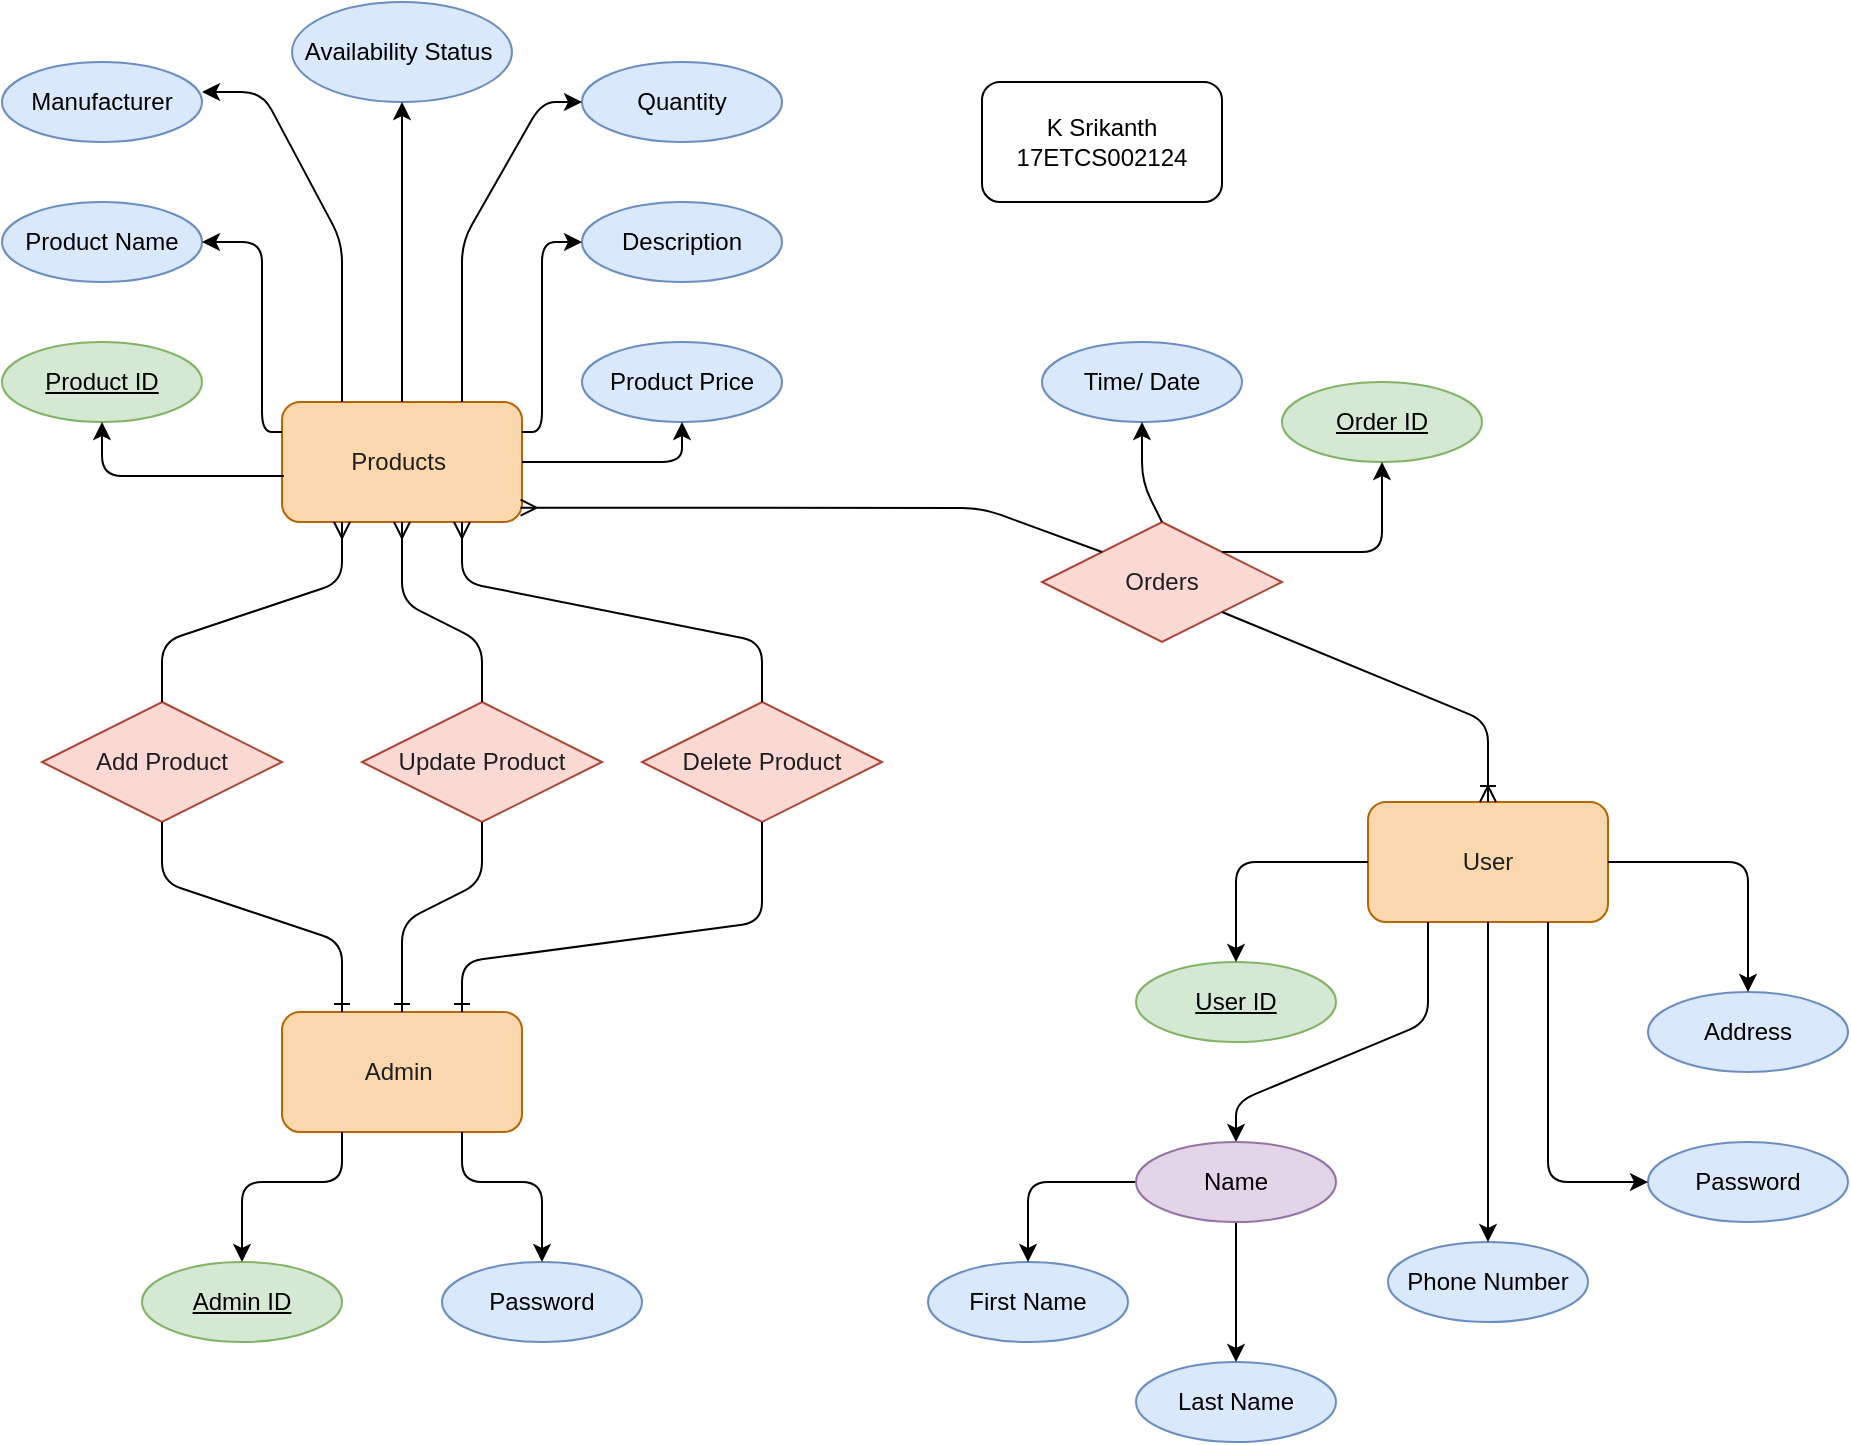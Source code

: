 <mxfile version="13.9.9" type="device" pages="4"><diagram id="E2dAzVu6Qd4d07vDuxA9" name="ER Diagram"><mxGraphModel dx="2521" dy="1250" grid="1" gridSize="10" guides="1" tooltips="1" connect="1" arrows="1" fold="1" page="1" pageScale="1" pageWidth="827" pageHeight="1169" math="0" shadow="0"><root><mxCell id="0"/><mxCell id="1" parent="0"/><mxCell id="me6WM820Ftk7RfoZAhYd-1" value="&lt;font color=&quot;#1f1f1f&quot;&gt;User&lt;/font&gt;" style="rounded=1;whiteSpace=wrap;html=1;fillColor=#fad7ac;strokeColor=#b46504;" parent="1" vertex="1"><mxGeometry x="633" y="480" width="120" height="60" as="geometry"/></mxCell><mxCell id="me6WM820Ftk7RfoZAhYd-2" value="&lt;font color=&quot;#1f1f1f&quot;&gt;Admin&amp;nbsp;&lt;/font&gt;" style="rounded=1;whiteSpace=wrap;html=1;fillColor=#fad7ac;strokeColor=#b46504;" parent="1" vertex="1"><mxGeometry x="90" y="585" width="120" height="60" as="geometry"/></mxCell><mxCell id="me6WM820Ftk7RfoZAhYd-3" value="&lt;font color=&quot;#1f1f1f&quot;&gt;Products&amp;nbsp;&lt;/font&gt;" style="rounded=1;whiteSpace=wrap;html=1;fillColor=#fad7ac;strokeColor=#b46504;" parent="1" vertex="1"><mxGeometry x="90" y="280" width="120" height="60" as="geometry"/></mxCell><mxCell id="me6WM820Ftk7RfoZAhYd-6" value="First Name" style="ellipse;whiteSpace=wrap;html=1;align=center;fillColor=#dae8fc;strokeColor=#6c8ebf;" parent="1" vertex="1"><mxGeometry x="413" y="710" width="100" height="40" as="geometry"/></mxCell><mxCell id="me6WM820Ftk7RfoZAhYd-7" value="Last Name" style="ellipse;whiteSpace=wrap;html=1;align=center;fillColor=#dae8fc;strokeColor=#6c8ebf;" parent="1" vertex="1"><mxGeometry x="517" y="760" width="100" height="40" as="geometry"/></mxCell><mxCell id="me6WM820Ftk7RfoZAhYd-8" value="Address" style="ellipse;whiteSpace=wrap;html=1;align=center;fillColor=#dae8fc;strokeColor=#6c8ebf;" parent="1" vertex="1"><mxGeometry x="773" y="575" width="100" height="40" as="geometry"/></mxCell><mxCell id="me6WM820Ftk7RfoZAhYd-9" value="Phone Number" style="ellipse;whiteSpace=wrap;html=1;align=center;fillColor=#dae8fc;strokeColor=#6c8ebf;" parent="1" vertex="1"><mxGeometry x="643" y="700" width="100" height="40" as="geometry"/></mxCell><mxCell id="me6WM820Ftk7RfoZAhYd-10" value="User ID" style="ellipse;whiteSpace=wrap;html=1;align=center;fontStyle=4;fillColor=#d5e8d4;strokeColor=#82b366;" parent="1" vertex="1"><mxGeometry x="517" y="560" width="100" height="40" as="geometry"/></mxCell><mxCell id="me6WM820Ftk7RfoZAhYd-12" value="" style="endArrow=classic;html=1;entryX=0.5;entryY=0;entryDx=0;entryDy=0;exitX=0;exitY=0.5;exitDx=0;exitDy=0;" parent="1" source="me6WM820Ftk7RfoZAhYd-1" target="me6WM820Ftk7RfoZAhYd-10" edge="1"><mxGeometry width="50" height="50" relative="1" as="geometry"><mxPoint x="673" y="630" as="sourcePoint"/><mxPoint x="723" y="580" as="targetPoint"/><Array as="points"><mxPoint x="567" y="510"/></Array></mxGeometry></mxCell><mxCell id="me6WM820Ftk7RfoZAhYd-13" value="" style="endArrow=classic;html=1;entryX=0.5;entryY=0;entryDx=0;entryDy=0;exitX=0.25;exitY=1;exitDx=0;exitDy=0;" parent="1" source="me6WM820Ftk7RfoZAhYd-1" edge="1"><mxGeometry width="50" height="50" relative="1" as="geometry"><mxPoint x="643" y="520" as="sourcePoint"/><mxPoint x="567" y="650" as="targetPoint"/><Array as="points"><mxPoint x="663" y="590"/><mxPoint x="567" y="630"/></Array></mxGeometry></mxCell><mxCell id="me6WM820Ftk7RfoZAhYd-14" value="" style="endArrow=classic;html=1;entryX=0.5;entryY=0;entryDx=0;entryDy=0;exitX=0;exitY=0.5;exitDx=0;exitDy=0;" parent="1" target="me6WM820Ftk7RfoZAhYd-6" edge="1"><mxGeometry width="50" height="50" relative="1" as="geometry"><mxPoint x="517" y="670" as="sourcePoint"/><mxPoint x="723" y="760" as="targetPoint"/><Array as="points"><mxPoint x="463" y="670"/></Array></mxGeometry></mxCell><mxCell id="me6WM820Ftk7RfoZAhYd-15" value="" style="endArrow=classic;html=1;exitX=0.5;exitY=1;exitDx=0;exitDy=0;entryX=0.5;entryY=0;entryDx=0;entryDy=0;" parent="1" target="me6WM820Ftk7RfoZAhYd-7" edge="1"><mxGeometry width="50" height="50" relative="1" as="geometry"><mxPoint x="567" y="690" as="sourcePoint"/><mxPoint x="723" y="760" as="targetPoint"/></mxGeometry></mxCell><mxCell id="me6WM820Ftk7RfoZAhYd-16" value="" style="endArrow=classic;html=1;exitX=0.5;exitY=1;exitDx=0;exitDy=0;entryX=0.5;entryY=0;entryDx=0;entryDy=0;" parent="1" source="me6WM820Ftk7RfoZAhYd-1" target="me6WM820Ftk7RfoZAhYd-9" edge="1"><mxGeometry width="50" height="50" relative="1" as="geometry"><mxPoint x="793" y="810" as="sourcePoint"/><mxPoint x="843" y="760" as="targetPoint"/></mxGeometry></mxCell><mxCell id="me6WM820Ftk7RfoZAhYd-17" value="" style="endArrow=classic;html=1;exitX=1;exitY=0.5;exitDx=0;exitDy=0;entryX=0.5;entryY=0;entryDx=0;entryDy=0;" parent="1" source="me6WM820Ftk7RfoZAhYd-1" target="me6WM820Ftk7RfoZAhYd-8" edge="1"><mxGeometry width="50" height="50" relative="1" as="geometry"><mxPoint x="793" y="810" as="sourcePoint"/><mxPoint x="843" y="760" as="targetPoint"/><Array as="points"><mxPoint x="823" y="510"/></Array></mxGeometry></mxCell><mxCell id="me6WM820Ftk7RfoZAhYd-18" value="Password" style="ellipse;whiteSpace=wrap;html=1;align=center;fillColor=#dae8fc;strokeColor=#6c8ebf;" parent="1" vertex="1"><mxGeometry x="773" y="650" width="100" height="40" as="geometry"/></mxCell><mxCell id="me6WM820Ftk7RfoZAhYd-19" value="" style="endArrow=classic;html=1;exitX=0.75;exitY=1;exitDx=0;exitDy=0;entryX=0;entryY=0.5;entryDx=0;entryDy=0;" parent="1" source="me6WM820Ftk7RfoZAhYd-1" target="me6WM820Ftk7RfoZAhYd-18" edge="1"><mxGeometry width="50" height="50" relative="1" as="geometry"><mxPoint x="733" y="810" as="sourcePoint"/><mxPoint x="783" y="760" as="targetPoint"/><Array as="points"><mxPoint x="723" y="670"/></Array></mxGeometry></mxCell><mxCell id="me6WM820Ftk7RfoZAhYd-20" value="Product Price" style="ellipse;whiteSpace=wrap;html=1;align=center;fillColor=#dae8fc;strokeColor=#6c8ebf;" parent="1" vertex="1"><mxGeometry x="240" y="250" width="100" height="40" as="geometry"/></mxCell><mxCell id="me6WM820Ftk7RfoZAhYd-21" value="Product Name" style="ellipse;whiteSpace=wrap;html=1;align=center;fillColor=#dae8fc;strokeColor=#6c8ebf;" parent="1" vertex="1"><mxGeometry x="-50" y="180" width="100" height="40" as="geometry"/></mxCell><mxCell id="me6WM820Ftk7RfoZAhYd-22" value="Manufacturer" style="ellipse;whiteSpace=wrap;html=1;align=center;fillColor=#dae8fc;strokeColor=#6c8ebf;" parent="1" vertex="1"><mxGeometry x="-50" y="110" width="100" height="40" as="geometry"/></mxCell><mxCell id="me6WM820Ftk7RfoZAhYd-23" value="Description" style="ellipse;whiteSpace=wrap;html=1;align=center;fillColor=#dae8fc;strokeColor=#6c8ebf;" parent="1" vertex="1"><mxGeometry x="240" y="180" width="100" height="40" as="geometry"/></mxCell><mxCell id="me6WM820Ftk7RfoZAhYd-24" value="Quantity" style="ellipse;whiteSpace=wrap;html=1;align=center;fillColor=#dae8fc;strokeColor=#6c8ebf;" parent="1" vertex="1"><mxGeometry x="240" y="110" width="100" height="40" as="geometry"/></mxCell><mxCell id="me6WM820Ftk7RfoZAhYd-26" value="Availability Status&amp;nbsp;" style="ellipse;whiteSpace=wrap;html=1;align=center;fillColor=#dae8fc;strokeColor=#6c8ebf;" parent="1" vertex="1"><mxGeometry x="95" y="80" width="110" height="50" as="geometry"/></mxCell><mxCell id="me6WM820Ftk7RfoZAhYd-28" value="Product ID" style="ellipse;whiteSpace=wrap;html=1;align=center;fontStyle=4;fillColor=#d5e8d4;strokeColor=#82b366;" parent="1" vertex="1"><mxGeometry x="-50" y="250" width="100" height="40" as="geometry"/></mxCell><mxCell id="me6WM820Ftk7RfoZAhYd-29" value="" style="endArrow=classic;html=1;entryX=0.5;entryY=1;entryDx=0;entryDy=0;exitX=0.008;exitY=0.617;exitDx=0;exitDy=0;exitPerimeter=0;" parent="1" source="me6WM820Ftk7RfoZAhYd-3" target="me6WM820Ftk7RfoZAhYd-28" edge="1"><mxGeometry width="50" height="50" relative="1" as="geometry"><mxPoint x="100" y="260" as="sourcePoint"/><mxPoint x="150" y="210" as="targetPoint"/><Array as="points"><mxPoint y="317"/></Array></mxGeometry></mxCell><mxCell id="me6WM820Ftk7RfoZAhYd-30" value="" style="endArrow=classic;html=1;entryX=1;entryY=0.5;entryDx=0;entryDy=0;exitX=0;exitY=0.25;exitDx=0;exitDy=0;" parent="1" source="me6WM820Ftk7RfoZAhYd-3" target="me6WM820Ftk7RfoZAhYd-21" edge="1"><mxGeometry width="50" height="50" relative="1" as="geometry"><mxPoint x="150.96" y="237.02" as="sourcePoint"/><mxPoint x="60.0" y="210" as="targetPoint"/><Array as="points"><mxPoint x="80" y="295"/><mxPoint x="80" y="200"/></Array></mxGeometry></mxCell><mxCell id="me6WM820Ftk7RfoZAhYd-31" value="" style="endArrow=classic;html=1;entryX=1;entryY=0.5;entryDx=0;entryDy=0;exitX=0.25;exitY=0;exitDx=0;exitDy=0;" parent="1" source="me6WM820Ftk7RfoZAhYd-3" edge="1"><mxGeometry width="50" height="50" relative="1" as="geometry"><mxPoint x="90.0" y="220" as="sourcePoint"/><mxPoint x="50.0" y="125" as="targetPoint"/><Array as="points"><mxPoint x="120" y="200"/><mxPoint x="80" y="125"/></Array></mxGeometry></mxCell><mxCell id="me6WM820Ftk7RfoZAhYd-32" value="" style="endArrow=classic;html=1;entryX=0.5;entryY=1;entryDx=0;entryDy=0;" parent="1" source="me6WM820Ftk7RfoZAhYd-3" edge="1"><mxGeometry width="50" height="50" relative="1" as="geometry"><mxPoint x="200" y="260" as="sourcePoint"/><mxPoint x="150" y="130" as="targetPoint"/></mxGeometry></mxCell><mxCell id="me6WM820Ftk7RfoZAhYd-36" value="" style="endArrow=classic;html=1;entryX=0;entryY=0.5;entryDx=0;entryDy=0;exitX=0.75;exitY=0;exitDx=0;exitDy=0;" parent="1" source="me6WM820Ftk7RfoZAhYd-3" target="me6WM820Ftk7RfoZAhYd-24" edge="1"><mxGeometry width="50" height="50" relative="1" as="geometry"><mxPoint x="200" y="280" as="sourcePoint"/><mxPoint x="250" y="230" as="targetPoint"/><Array as="points"><mxPoint x="180" y="200"/><mxPoint x="220" y="130"/></Array></mxGeometry></mxCell><mxCell id="me6WM820Ftk7RfoZAhYd-37" value="" style="endArrow=classic;html=1;entryX=0;entryY=0.5;entryDx=0;entryDy=0;exitX=1;exitY=0.25;exitDx=0;exitDy=0;" parent="1" source="me6WM820Ftk7RfoZAhYd-3" target="me6WM820Ftk7RfoZAhYd-23" edge="1"><mxGeometry width="50" height="50" relative="1" as="geometry"><mxPoint x="170" y="260" as="sourcePoint"/><mxPoint x="220" y="210" as="targetPoint"/><Array as="points"><mxPoint x="220" y="295"/><mxPoint x="220" y="200"/></Array></mxGeometry></mxCell><mxCell id="me6WM820Ftk7RfoZAhYd-38" value="" style="endArrow=classic;html=1;entryX=0.5;entryY=1;entryDx=0;entryDy=0;exitX=1;exitY=0.5;exitDx=0;exitDy=0;" parent="1" source="me6WM820Ftk7RfoZAhYd-3" target="me6WM820Ftk7RfoZAhYd-20" edge="1"><mxGeometry width="50" height="50" relative="1" as="geometry"><mxPoint x="170" y="300" as="sourcePoint"/><mxPoint x="220" y="250" as="targetPoint"/><Array as="points"><mxPoint x="290" y="310"/></Array></mxGeometry></mxCell><mxCell id="me6WM820Ftk7RfoZAhYd-39" value="Admin ID" style="ellipse;whiteSpace=wrap;html=1;align=center;fontStyle=4;fillColor=#d5e8d4;strokeColor=#82b366;" parent="1" vertex="1"><mxGeometry x="20" y="710" width="100" height="40" as="geometry"/></mxCell><mxCell id="me6WM820Ftk7RfoZAhYd-40" value="Password" style="ellipse;whiteSpace=wrap;html=1;align=center;fillColor=#dae8fc;strokeColor=#6c8ebf;" parent="1" vertex="1"><mxGeometry x="170" y="710" width="100" height="40" as="geometry"/></mxCell><mxCell id="me6WM820Ftk7RfoZAhYd-41" value="" style="endArrow=classic;html=1;exitX=0.75;exitY=1;exitDx=0;exitDy=0;entryX=0.5;entryY=0;entryDx=0;entryDy=0;" parent="1" source="me6WM820Ftk7RfoZAhYd-2" target="me6WM820Ftk7RfoZAhYd-40" edge="1"><mxGeometry width="50" height="50" relative="1" as="geometry"><mxPoint x="170" y="600" as="sourcePoint"/><mxPoint x="220" y="550" as="targetPoint"/><Array as="points"><mxPoint x="180" y="670"/><mxPoint x="220" y="670"/></Array></mxGeometry></mxCell><mxCell id="me6WM820Ftk7RfoZAhYd-42" value="" style="endArrow=classic;html=1;exitX=0.25;exitY=1;exitDx=0;exitDy=0;entryX=0.5;entryY=0;entryDx=0;entryDy=0;" parent="1" source="me6WM820Ftk7RfoZAhYd-2" target="me6WM820Ftk7RfoZAhYd-39" edge="1"><mxGeometry width="50" height="50" relative="1" as="geometry"><mxPoint x="120" y="670" as="sourcePoint"/><mxPoint x="160" y="735" as="targetPoint"/><Array as="points"><mxPoint x="120" y="670"/><mxPoint x="70" y="670"/></Array></mxGeometry></mxCell><mxCell id="me6WM820Ftk7RfoZAhYd-43" value="&lt;font color=&quot;#1f1f1f&quot;&gt;Update Product&lt;/font&gt;" style="shape=rhombus;perimeter=rhombusPerimeter;whiteSpace=wrap;html=1;align=center;fillColor=#fad9d5;strokeColor=#ae4132;" parent="1" vertex="1"><mxGeometry x="130" y="430" width="120" height="60" as="geometry"/></mxCell><mxCell id="me6WM820Ftk7RfoZAhYd-49" value="&lt;font color=&quot;#1f1f1f&quot;&gt;Add Product&lt;/font&gt;" style="shape=rhombus;perimeter=rhombusPerimeter;whiteSpace=wrap;html=1;align=center;fillColor=#fad9d5;strokeColor=#ae4132;" parent="1" vertex="1"><mxGeometry x="-30" y="430" width="120" height="60" as="geometry"/></mxCell><mxCell id="me6WM820Ftk7RfoZAhYd-54" value="" style="endArrow=none;html=1;entryX=0.5;entryY=1;entryDx=0;entryDy=0;exitX=0.25;exitY=0;exitDx=0;exitDy=0;startArrow=ERone;startFill=0;" parent="1" source="me6WM820Ftk7RfoZAhYd-2" target="me6WM820Ftk7RfoZAhYd-49" edge="1"><mxGeometry width="50" height="50" relative="1" as="geometry"><mxPoint x="90" y="480" as="sourcePoint"/><mxPoint x="140" y="430" as="targetPoint"/><Array as="points"><mxPoint x="120" y="550"/><mxPoint x="30" y="520"/></Array></mxGeometry></mxCell><mxCell id="me6WM820Ftk7RfoZAhYd-58" value="&lt;font color=&quot;#1f1f1f&quot;&gt;Delete Product&lt;/font&gt;" style="shape=rhombus;perimeter=rhombusPerimeter;whiteSpace=wrap;html=1;align=center;fillColor=#fad9d5;strokeColor=#ae4132;" parent="1" vertex="1"><mxGeometry x="270" y="430" width="120" height="60" as="geometry"/></mxCell><mxCell id="me6WM820Ftk7RfoZAhYd-59" value="&lt;font color=&quot;#1f1f1f&quot;&gt;Orders&lt;/font&gt;" style="shape=rhombus;perimeter=rhombusPerimeter;whiteSpace=wrap;html=1;align=center;fillColor=#fad9d5;strokeColor=#ae4132;" parent="1" vertex="1"><mxGeometry x="470" y="340" width="120" height="60" as="geometry"/></mxCell><mxCell id="me6WM820Ftk7RfoZAhYd-61" value="" style="endArrow=ERmany;html=1;entryX=0.5;entryY=1;entryDx=0;entryDy=0;exitX=0.5;exitY=0;exitDx=0;exitDy=0;endFill=0;" parent="1" source="me6WM820Ftk7RfoZAhYd-43" target="me6WM820Ftk7RfoZAhYd-3" edge="1"><mxGeometry width="50" height="50" relative="1" as="geometry"><mxPoint x="320" y="400" as="sourcePoint"/><mxPoint x="370" y="350" as="targetPoint"/><Array as="points"><mxPoint x="190" y="400"/><mxPoint x="150" y="380"/></Array></mxGeometry></mxCell><mxCell id="me6WM820Ftk7RfoZAhYd-62" value="" style="endArrow=ERmany;html=1;entryX=0.75;entryY=1;entryDx=0;entryDy=0;exitX=0.5;exitY=0;exitDx=0;exitDy=0;endFill=0;" parent="1" source="me6WM820Ftk7RfoZAhYd-58" target="me6WM820Ftk7RfoZAhYd-3" edge="1"><mxGeometry width="50" height="50" relative="1" as="geometry"><mxPoint x="270.0" y="440" as="sourcePoint"/><mxPoint x="230.0" y="350" as="targetPoint"/><Array as="points"><mxPoint x="330" y="400"/><mxPoint x="180" y="370"/></Array></mxGeometry></mxCell><mxCell id="me6WM820Ftk7RfoZAhYd-63" value="" style="endArrow=none;html=1;entryX=0.5;entryY=1;entryDx=0;entryDy=0;exitX=0.5;exitY=0;exitDx=0;exitDy=0;startArrow=ERone;startFill=0;" parent="1" source="me6WM820Ftk7RfoZAhYd-2" target="me6WM820Ftk7RfoZAhYd-43" edge="1"><mxGeometry width="50" height="50" relative="1" as="geometry"><mxPoint x="220" y="585" as="sourcePoint"/><mxPoint x="270" y="535" as="targetPoint"/><Array as="points"><mxPoint x="150" y="540"/><mxPoint x="190" y="520"/></Array></mxGeometry></mxCell><mxCell id="me6WM820Ftk7RfoZAhYd-64" value="" style="endArrow=none;html=1;entryX=0.5;entryY=1;entryDx=0;entryDy=0;exitX=0.75;exitY=0;exitDx=0;exitDy=0;startArrow=ERone;startFill=0;" parent="1" source="me6WM820Ftk7RfoZAhYd-2" target="me6WM820Ftk7RfoZAhYd-58" edge="1"><mxGeometry width="50" height="50" relative="1" as="geometry"><mxPoint x="270.0" y="600" as="sourcePoint"/><mxPoint x="310.0" y="505" as="targetPoint"/><Array as="points"><mxPoint x="180" y="560"/><mxPoint x="330" y="540"/></Array></mxGeometry></mxCell><mxCell id="me6WM820Ftk7RfoZAhYd-66" value="" style="endArrow=ERmany;html=1;entryX=0.994;entryY=0.881;entryDx=0;entryDy=0;entryPerimeter=0;exitX=0;exitY=0;exitDx=0;exitDy=0;endFill=0;" parent="1" source="me6WM820Ftk7RfoZAhYd-59" target="me6WM820Ftk7RfoZAhYd-3" edge="1"><mxGeometry width="50" height="50" relative="1" as="geometry"><mxPoint x="470" y="480" as="sourcePoint"/><mxPoint x="520" y="430" as="targetPoint"/><Array as="points"><mxPoint x="440" y="333"/></Array></mxGeometry></mxCell><mxCell id="me6WM820Ftk7RfoZAhYd-67" value="" style="endArrow=none;html=1;entryX=1;entryY=1;entryDx=0;entryDy=0;exitX=0.5;exitY=0;exitDx=0;exitDy=0;startArrow=ERoneToMany;startFill=0;" parent="1" source="me6WM820Ftk7RfoZAhYd-1" target="me6WM820Ftk7RfoZAhYd-59" edge="1"><mxGeometry width="50" height="50" relative="1" as="geometry"><mxPoint x="470" y="480" as="sourcePoint"/><mxPoint x="520" y="430" as="targetPoint"/><Array as="points"><mxPoint x="693" y="440"/></Array></mxGeometry></mxCell><mxCell id="me6WM820Ftk7RfoZAhYd-68" value="Time/ Date" style="ellipse;whiteSpace=wrap;html=1;align=center;fillColor=#dae8fc;strokeColor=#6c8ebf;" parent="1" vertex="1"><mxGeometry x="470" y="250" width="100" height="40" as="geometry"/></mxCell><mxCell id="me6WM820Ftk7RfoZAhYd-69" value="Order ID" style="ellipse;whiteSpace=wrap;html=1;align=center;fontStyle=4;fillColor=#d5e8d4;strokeColor=#82b366;" parent="1" vertex="1"><mxGeometry x="590" y="270" width="100" height="40" as="geometry"/></mxCell><mxCell id="me6WM820Ftk7RfoZAhYd-70" value="" style="endArrow=classic;html=1;entryX=0.5;entryY=1;entryDx=0;entryDy=0;exitX=1;exitY=0;exitDx=0;exitDy=0;" parent="1" source="me6WM820Ftk7RfoZAhYd-59" target="me6WM820Ftk7RfoZAhYd-69" edge="1"><mxGeometry width="50" height="50" relative="1" as="geometry"><mxPoint x="560" y="350" as="sourcePoint"/><mxPoint x="440" y="390" as="targetPoint"/><Array as="points"><mxPoint x="640" y="355"/></Array></mxGeometry></mxCell><mxCell id="me6WM820Ftk7RfoZAhYd-71" value="" style="endArrow=classic;html=1;entryX=0.5;entryY=1;entryDx=0;entryDy=0;exitX=0.5;exitY=0;exitDx=0;exitDy=0;" parent="1" source="me6WM820Ftk7RfoZAhYd-59" target="me6WM820Ftk7RfoZAhYd-68" edge="1"><mxGeometry width="50" height="50" relative="1" as="geometry"><mxPoint x="470" y="370" as="sourcePoint"/><mxPoint x="520" y="320" as="targetPoint"/><Array as="points"><mxPoint x="520" y="320"/></Array></mxGeometry></mxCell><mxCell id="me6WM820Ftk7RfoZAhYd-72" value="" style="endArrow=ERmany;html=1;entryX=0.25;entryY=1;entryDx=0;entryDy=0;exitX=0.5;exitY=0;exitDx=0;exitDy=0;endFill=0;" parent="1" source="me6WM820Ftk7RfoZAhYd-49" target="me6WM820Ftk7RfoZAhYd-3" edge="1"><mxGeometry width="50" height="50" relative="1" as="geometry"><mxPoint x="210" y="450" as="sourcePoint"/><mxPoint x="260" y="400" as="targetPoint"/><Array as="points"><mxPoint x="30" y="400"/><mxPoint x="120" y="370"/></Array></mxGeometry></mxCell><mxCell id="dWh6ge1O6QaAnXfT4P0k-1" value="K Srikanth&lt;br&gt;17ETCS002124" style="rounded=1;whiteSpace=wrap;html=1;" parent="1" vertex="1"><mxGeometry x="440" y="120" width="120" height="60" as="geometry"/></mxCell><mxCell id="f5LcNmDxI6yAY3jIzdna-1" value="Name" style="ellipse;whiteSpace=wrap;html=1;align=center;fillColor=#e1d5e7;strokeColor=#9673a6;" parent="1" vertex="1"><mxGeometry x="517" y="650" width="100" height="40" as="geometry"/></mxCell></root></mxGraphModel></diagram><diagram id="7JLWndVAFLqWlRQZceJq" name="Sequence Diagram (User)"><mxGraphModel dx="1186" dy="875" grid="1" gridSize="10" guides="1" tooltips="1" connect="1" arrows="1" fold="1" page="1" pageScale="1" pageWidth="827" pageHeight="1169" math="0" shadow="0"><root><mxCell id="iuEn0ghpFNdYr-KA0KbQ-0"/><mxCell id="iuEn0ghpFNdYr-KA0KbQ-1" parent="iuEn0ghpFNdYr-KA0KbQ-0"/><mxCell id="RObrfJXHLfSuzy4rsM-K-0" value="Signup Page" style="shape=umlLifeline;perimeter=lifelinePerimeter;whiteSpace=wrap;html=1;container=1;collapsible=0;recursiveResize=0;outlineConnect=0;" parent="iuEn0ghpFNdYr-KA0KbQ-1" vertex="1"><mxGeometry x="240" y="180" width="100" height="1260" as="geometry"/></mxCell><mxCell id="RObrfJXHLfSuzy4rsM-K-12" value="" style="html=1;points=[];perimeter=orthogonalPerimeter;" parent="RObrfJXHLfSuzy4rsM-K-0" vertex="1"><mxGeometry x="45" y="100" width="10" height="80" as="geometry"/></mxCell><mxCell id="RObrfJXHLfSuzy4rsM-K-1" value="Login Page" style="shape=umlLifeline;perimeter=lifelinePerimeter;whiteSpace=wrap;html=1;container=1;collapsible=0;recursiveResize=0;outlineConnect=0;" parent="iuEn0ghpFNdYr-KA0KbQ-1" vertex="1"><mxGeometry x="430" y="180" width="100" height="1260" as="geometry"/></mxCell><mxCell id="RObrfJXHLfSuzy4rsM-K-16" value="" style="html=1;points=[];perimeter=orthogonalPerimeter;" parent="RObrfJXHLfSuzy4rsM-K-1" vertex="1"><mxGeometry x="45" y="180" width="10" height="210" as="geometry"/></mxCell><mxCell id="RObrfJXHLfSuzy4rsM-K-2" value="Home Page" style="shape=umlLifeline;perimeter=lifelinePerimeter;whiteSpace=wrap;html=1;container=1;collapsible=0;recursiveResize=0;outlineConnect=0;" parent="iuEn0ghpFNdYr-KA0KbQ-1" vertex="1"><mxGeometry x="620" y="180" width="100" height="1260" as="geometry"/></mxCell><mxCell id="RObrfJXHLfSuzy4rsM-K-25" value="" style="html=1;points=[];perimeter=orthogonalPerimeter;" parent="RObrfJXHLfSuzy4rsM-K-2" vertex="1"><mxGeometry x="45" y="325" width="10" height="125" as="geometry"/></mxCell><mxCell id="RObrfJXHLfSuzy4rsM-K-45" value="" style="html=1;points=[];perimeter=orthogonalPerimeter;" parent="RObrfJXHLfSuzy4rsM-K-2" vertex="1"><mxGeometry x="45" y="940" width="10" height="80" as="geometry"/></mxCell><mxCell id="RObrfJXHLfSuzy4rsM-K-4" value="Products Page" style="shape=umlLifeline;perimeter=lifelinePerimeter;whiteSpace=wrap;html=1;container=1;collapsible=0;recursiveResize=0;outlineConnect=0;" parent="iuEn0ghpFNdYr-KA0KbQ-1" vertex="1"><mxGeometry x="810" y="180" width="100" height="1260" as="geometry"/></mxCell><mxCell id="RObrfJXHLfSuzy4rsM-K-27" value="" style="html=1;points=[];perimeter=orthogonalPerimeter;" parent="RObrfJXHLfSuzy4rsM-K-4" vertex="1"><mxGeometry x="45" y="450" width="10" height="80" as="geometry"/></mxCell><mxCell id="RObrfJXHLfSuzy4rsM-K-5" value="Details About Product Page" style="shape=umlLifeline;perimeter=lifelinePerimeter;whiteSpace=wrap;html=1;container=1;collapsible=0;recursiveResize=0;outlineConnect=0;" parent="iuEn0ghpFNdYr-KA0KbQ-1" vertex="1"><mxGeometry x="1000" y="180" width="100" height="1260" as="geometry"/></mxCell><mxCell id="RObrfJXHLfSuzy4rsM-K-6" value="Cart Page" style="shape=umlLifeline;perimeter=lifelinePerimeter;whiteSpace=wrap;html=1;container=1;collapsible=0;recursiveResize=0;outlineConnect=0;" parent="iuEn0ghpFNdYr-KA0KbQ-1" vertex="1"><mxGeometry x="1190.5" y="180" width="100" height="1260" as="geometry"/></mxCell><mxCell id="RObrfJXHLfSuzy4rsM-K-7" value="Payment Page" style="shape=umlLifeline;perimeter=lifelinePerimeter;whiteSpace=wrap;html=1;container=1;collapsible=0;recursiveResize=0;outlineConnect=0;" parent="iuEn0ghpFNdYr-KA0KbQ-1" vertex="1"><mxGeometry x="1380" y="180" width="100" height="1260" as="geometry"/></mxCell><mxCell id="RObrfJXHLfSuzy4rsM-K-37" value="" style="html=1;points=[];perimeter=orthogonalPerimeter;" parent="RObrfJXHLfSuzy4rsM-K-7" vertex="1"><mxGeometry x="45" y="760" width="10" height="170" as="geometry"/></mxCell><mxCell id="RObrfJXHLfSuzy4rsM-K-8" value="Order Confirmed Page" style="shape=umlLifeline;perimeter=lifelinePerimeter;whiteSpace=wrap;html=1;container=1;collapsible=0;recursiveResize=0;outlineConnect=0;" parent="iuEn0ghpFNdYr-KA0KbQ-1" vertex="1"><mxGeometry x="1570" y="180" width="100" height="1260" as="geometry"/></mxCell><mxCell id="RObrfJXHLfSuzy4rsM-K-40" value="" style="html=1;points=[];perimeter=orthogonalPerimeter;" parent="RObrfJXHLfSuzy4rsM-K-8" vertex="1"><mxGeometry x="45" y="760" width="10" height="270" as="geometry"/></mxCell><mxCell id="RObrfJXHLfSuzy4rsM-K-9" value="Logout Page" style="shape=umlLifeline;perimeter=lifelinePerimeter;whiteSpace=wrap;html=1;container=1;collapsible=0;recursiveResize=0;outlineConnect=0;" parent="iuEn0ghpFNdYr-KA0KbQ-1" vertex="1"><mxGeometry x="1770" y="180" width="100" height="1260" as="geometry"/></mxCell><mxCell id="RObrfJXHLfSuzy4rsM-K-47" value="" style="html=1;points=[];perimeter=orthogonalPerimeter;" parent="RObrfJXHLfSuzy4rsM-K-9" vertex="1"><mxGeometry x="45" y="1050" width="10" height="110" as="geometry"/></mxCell><mxCell id="RObrfJXHLfSuzy4rsM-K-10" value="" style="shape=umlLifeline;participant=umlActor;perimeter=lifelinePerimeter;whiteSpace=wrap;html=1;container=1;collapsible=0;recursiveResize=0;verticalAlign=top;spacingTop=36;outlineConnect=0;" parent="iuEn0ghpFNdYr-KA0KbQ-1" vertex="1"><mxGeometry x="130" y="150" width="20" height="1290" as="geometry"/></mxCell><mxCell id="RObrfJXHLfSuzy4rsM-K-14" value="User Registers for&lt;br&gt;&amp;nbsp;an account" style="html=1;verticalAlign=bottom;endArrow=block;" parent="iuEn0ghpFNdYr-KA0KbQ-1" edge="1"><mxGeometry y="10" width="80" relative="1" as="geometry"><mxPoint x="160" y="300" as="sourcePoint"/><mxPoint x="270" y="300" as="targetPoint"/><mxPoint as="offset"/></mxGeometry></mxCell><mxCell id="RObrfJXHLfSuzy4rsM-K-15" value="Account Created" style="html=1;verticalAlign=bottom;endArrow=open;dashed=1;endSize=8;" parent="iuEn0ghpFNdYr-KA0KbQ-1" edge="1"><mxGeometry relative="1" as="geometry"><mxPoint x="270" y="340" as="sourcePoint"/><mxPoint x="160" y="340" as="targetPoint"/></mxGeometry></mxCell><mxCell id="RObrfJXHLfSuzy4rsM-K-18" value="User Login with credentials&amp;nbsp;" style="html=1;verticalAlign=bottom;endArrow=block;" parent="iuEn0ghpFNdYr-KA0KbQ-1" edge="1"><mxGeometry width="80" relative="1" as="geometry"><mxPoint x="160" y="400" as="sourcePoint"/><mxPoint x="460" y="400" as="targetPoint"/><mxPoint as="offset"/></mxGeometry></mxCell><mxCell id="RObrfJXHLfSuzy4rsM-K-20" value="Login Successful / Failed" style="html=1;verticalAlign=bottom;endArrow=open;dashed=1;endSize=8;" parent="iuEn0ghpFNdYr-KA0KbQ-1" edge="1"><mxGeometry x="-0.002" y="20" relative="1" as="geometry"><mxPoint x="464.5" y="515" as="sourcePoint"/><mxPoint x="160" y="515" as="targetPoint"/><mxPoint as="offset"/></mxGeometry></mxCell><mxCell id="RObrfJXHLfSuzy4rsM-K-21" value="" style="endArrow=classic;html=1;" parent="iuEn0ghpFNdYr-KA0KbQ-1" edge="1"><mxGeometry width="50" height="50" relative="1" as="geometry"><mxPoint x="468" y="490" as="sourcePoint"/><mxPoint x="468" y="430" as="targetPoint"/><Array as="points"><mxPoint x="358" y="490"/><mxPoint x="358" y="430"/></Array></mxGeometry></mxCell><mxCell id="RObrfJXHLfSuzy4rsM-K-22" value="&lt;font style=&quot;font-size: 10px&quot;&gt;&lt;font style=&quot;font-size: 10px&quot;&gt;Validate Credentials&amp;nbsp;&lt;br&gt;&lt;/font&gt;&amp;nbsp;&lt;/font&gt;" style="text;html=1;align=center;verticalAlign=middle;resizable=0;points=[];autosize=1;" parent="iuEn0ghpFNdYr-KA0KbQ-1" vertex="1"><mxGeometry x="350" y="410" width="110" height="30" as="geometry"/></mxCell><mxCell id="RObrfJXHLfSuzy4rsM-K-24" value="Credentials Validated" style="html=1;verticalAlign=bottom;endArrow=block;" parent="iuEn0ghpFNdYr-KA0KbQ-1" edge="1"><mxGeometry width="80" relative="1" as="geometry"><mxPoint x="490" y="540" as="sourcePoint"/><mxPoint x="659.5" y="540" as="targetPoint"/></mxGeometry></mxCell><mxCell id="RObrfJXHLfSuzy4rsM-K-26" value="Redirected To Home Page" style="html=1;verticalAlign=bottom;endArrow=open;dashed=1;endSize=8;" parent="iuEn0ghpFNdYr-KA0KbQ-1" edge="1"><mxGeometry x="0.001" relative="1" as="geometry"><mxPoint x="650" y="610" as="sourcePoint"/><mxPoint x="160" y="610" as="targetPoint"/><mxPoint x="-1" as="offset"/></mxGeometry></mxCell><mxCell id="RObrfJXHLfSuzy4rsM-K-28" value="User search's for a Product" style="html=1;verticalAlign=bottom;endArrow=block;" parent="iuEn0ghpFNdYr-KA0KbQ-1" edge="1"><mxGeometry width="80" relative="1" as="geometry"><mxPoint x="160" y="660" as="sourcePoint"/><mxPoint x="840" y="660" as="targetPoint"/><mxPoint as="offset"/></mxGeometry></mxCell><mxCell id="RObrfJXHLfSuzy4rsM-K-29" value="Display the Search Result" style="html=1;verticalAlign=bottom;endArrow=open;dashed=1;endSize=8;" parent="iuEn0ghpFNdYr-KA0KbQ-1" edge="1"><mxGeometry x="-0.015" relative="1" as="geometry"><mxPoint x="840" y="700" as="sourcePoint"/><mxPoint x="160" y="700" as="targetPoint"/><mxPoint as="offset"/></mxGeometry></mxCell><mxCell id="RObrfJXHLfSuzy4rsM-K-30" value="" style="html=1;points=[];perimeter=orthogonalPerimeter;" parent="iuEn0ghpFNdYr-KA0KbQ-1" vertex="1"><mxGeometry x="1045" y="710" width="10" height="110" as="geometry"/></mxCell><mxCell id="RObrfJXHLfSuzy4rsM-K-33" value="User Clicks on Product" style="html=1;verticalAlign=bottom;endArrow=block;" parent="iuEn0ghpFNdYr-KA0KbQ-1" edge="1"><mxGeometry width="80" relative="1" as="geometry"><mxPoint x="160" y="749" as="sourcePoint"/><mxPoint x="1030" y="749" as="targetPoint"/><mxPoint as="offset"/></mxGeometry></mxCell><mxCell id="RObrfJXHLfSuzy4rsM-K-34" value="Display the product details" style="html=1;verticalAlign=bottom;endArrow=open;dashed=1;endSize=8;" parent="iuEn0ghpFNdYr-KA0KbQ-1" edge="1"><mxGeometry x="-0.015" relative="1" as="geometry"><mxPoint x="1030" y="790" as="sourcePoint"/><mxPoint x="160" y="790" as="targetPoint"/><mxPoint as="offset"/></mxGeometry></mxCell><mxCell id="RObrfJXHLfSuzy4rsM-K-31" value="" style="html=1;points=[];perimeter=orthogonalPerimeter;" parent="iuEn0ghpFNdYr-KA0KbQ-1" vertex="1"><mxGeometry x="1236" y="830" width="10" height="120" as="geometry"/></mxCell><mxCell id="RObrfJXHLfSuzy4rsM-K-35" value="User adds product to cart" style="html=1;verticalAlign=bottom;endArrow=block;" parent="iuEn0ghpFNdYr-KA0KbQ-1" edge="1"><mxGeometry width="80" relative="1" as="geometry"><mxPoint x="160" y="875" as="sourcePoint"/><mxPoint x="1230" y="875" as="targetPoint"/><mxPoint as="offset"/></mxGeometry></mxCell><mxCell id="RObrfJXHLfSuzy4rsM-K-36" value="Display User Cart&amp;nbsp;" style="html=1;verticalAlign=bottom;endArrow=open;dashed=1;endSize=8;" parent="iuEn0ghpFNdYr-KA0KbQ-1" edge="1"><mxGeometry x="-0.015" relative="1" as="geometry"><mxPoint x="1220" y="920" as="sourcePoint"/><mxPoint x="160" y="920" as="targetPoint"/><mxPoint as="offset"/></mxGeometry></mxCell><mxCell id="RObrfJXHLfSuzy4rsM-K-39" value="User makes the payment" style="html=1;verticalAlign=bottom;endArrow=block;" parent="iuEn0ghpFNdYr-KA0KbQ-1" edge="1"><mxGeometry width="80" relative="1" as="geometry"><mxPoint x="160" y="985" as="sourcePoint"/><mxPoint x="1410" y="985" as="targetPoint"/><mxPoint as="offset"/></mxGeometry></mxCell><mxCell id="RObrfJXHLfSuzy4rsM-K-41" value="Payment Successfull" style="html=1;verticalAlign=bottom;endArrow=block;" parent="iuEn0ghpFNdYr-KA0KbQ-1" edge="1"><mxGeometry width="80" relative="1" as="geometry"><mxPoint x="1450" y="1000" as="sourcePoint"/><mxPoint x="1600" y="1000" as="targetPoint"/></mxGeometry></mxCell><mxCell id="RObrfJXHLfSuzy4rsM-K-42" value="Payment Failed" style="html=1;verticalAlign=bottom;endArrow=none;startArrow=block;startFill=1;endFill=0;" parent="iuEn0ghpFNdYr-KA0KbQ-1" edge="1"><mxGeometry width="80" relative="1" as="geometry"><mxPoint x="1450" y="1040" as="sourcePoint"/><mxPoint x="1600" y="1040" as="targetPoint"/></mxGeometry></mxCell><mxCell id="RObrfJXHLfSuzy4rsM-K-44" value="Display Payment Status / Order Status" style="html=1;verticalAlign=bottom;endArrow=open;dashed=1;endSize=8;" parent="iuEn0ghpFNdYr-KA0KbQ-1" edge="1"><mxGeometry x="-0.015" relative="1" as="geometry"><mxPoint x="1400" y="1090" as="sourcePoint"/><mxPoint x="160" y="1090" as="targetPoint"/><mxPoint as="offset"/></mxGeometry></mxCell><mxCell id="RObrfJXHLfSuzy4rsM-K-46" value="Redirected to Home Page" style="html=1;verticalAlign=bottom;endArrow=open;dashed=1;endSize=8;" parent="iuEn0ghpFNdYr-KA0KbQ-1" edge="1"><mxGeometry relative="1" as="geometry"><mxPoint x="1590" y="1165" as="sourcePoint"/><mxPoint x="690" y="1165" as="targetPoint"/></mxGeometry></mxCell><mxCell id="RObrfJXHLfSuzy4rsM-K-49" value="User Logout" style="html=1;verticalAlign=bottom;endArrow=block;" parent="iuEn0ghpFNdYr-KA0KbQ-1" edge="1"><mxGeometry width="80" relative="1" as="geometry"><mxPoint x="160" y="1270" as="sourcePoint"/><mxPoint x="1800" y="1270" as="targetPoint"/><mxPoint as="offset"/></mxGeometry></mxCell><mxCell id="RObrfJXHLfSuzy4rsM-K-50" value="Logout Successfull&amp;nbsp;" style="html=1;verticalAlign=bottom;endArrow=open;dashed=1;endSize=8;" parent="iuEn0ghpFNdYr-KA0KbQ-1" edge="1"><mxGeometry x="-0.015" relative="1" as="geometry"><mxPoint x="1800" y="1320" as="sourcePoint"/><mxPoint x="160" y="1320" as="targetPoint"/><mxPoint as="offset"/></mxGeometry></mxCell><mxCell id="p5e7YVTG_ALxlXLyM0P--0" value="K Srikanth&lt;br&gt;17ETCS002124" style="rounded=1;whiteSpace=wrap;html=1;" parent="iuEn0ghpFNdYr-KA0KbQ-1" vertex="1"><mxGeometry x="1900" y="450" width="120" height="60" as="geometry"/></mxCell><mxCell id="oyhImBA6oqaHCBDyC0vJ-0" value="" style="html=1;points=[];perimeter=orthogonalPerimeter;" parent="iuEn0ghpFNdYr-KA0KbQ-1" vertex="1"><mxGeometry x="135" y="250" width="10" height="1120" as="geometry"/></mxCell></root></mxGraphModel></diagram><diagram id="SgV8EjIhikbRqGq2M7Qa" name="Sequence Diagram (Admin)"><mxGraphModel dx="1186" dy="875" grid="1" gridSize="10" guides="1" tooltips="1" connect="1" arrows="1" fold="1" page="1" pageScale="1" pageWidth="827" pageHeight="1169" math="0" shadow="0"><root><mxCell id="NjVRXOxk86kfErfMpXX4-0"/><mxCell id="NjVRXOxk86kfErfMpXX4-1" parent="NjVRXOxk86kfErfMpXX4-0"/><mxCell id="xHUvuEQorWOQ80NVToMv-2" value="Login Page" style="shape=umlLifeline;perimeter=lifelinePerimeter;whiteSpace=wrap;html=1;container=1;collapsible=0;recursiveResize=0;outlineConnect=0;" parent="NjVRXOxk86kfErfMpXX4-1" vertex="1"><mxGeometry x="430" y="180" width="100" height="1220" as="geometry"/></mxCell><mxCell id="xHUvuEQorWOQ80NVToMv-3" value="" style="html=1;points=[];perimeter=orthogonalPerimeter;" parent="xHUvuEQorWOQ80NVToMv-2" vertex="1"><mxGeometry x="45" y="180" width="10" height="210" as="geometry"/></mxCell><mxCell id="xHUvuEQorWOQ80NVToMv-4" value="Admin&lt;br&gt;Home Page" style="shape=umlLifeline;perimeter=lifelinePerimeter;whiteSpace=wrap;html=1;container=1;collapsible=0;recursiveResize=0;outlineConnect=0;" parent="NjVRXOxk86kfErfMpXX4-1" vertex="1"><mxGeometry x="620" y="180" width="100" height="1220" as="geometry"/></mxCell><mxCell id="xHUvuEQorWOQ80NVToMv-5" value="" style="html=1;points=[];perimeter=orthogonalPerimeter;" parent="xHUvuEQorWOQ80NVToMv-4" vertex="1"><mxGeometry x="45" y="325" width="10" height="125" as="geometry"/></mxCell><mxCell id="xHUvuEQorWOQ80NVToMv-6" value="" style="html=1;points=[];perimeter=orthogonalPerimeter;" parent="xHUvuEQorWOQ80NVToMv-4" vertex="1"><mxGeometry x="45" y="970" width="10" height="80" as="geometry"/></mxCell><mxCell id="xHUvuEQorWOQ80NVToMv-7" value="Products Management Page" style="shape=umlLifeline;perimeter=lifelinePerimeter;whiteSpace=wrap;html=1;container=1;collapsible=0;recursiveResize=0;outlineConnect=0;" parent="NjVRXOxk86kfErfMpXX4-1" vertex="1"><mxGeometry x="800" y="180" width="110" height="1220" as="geometry"/></mxCell><mxCell id="xHUvuEQorWOQ80NVToMv-8" value="" style="html=1;points=[];perimeter=orthogonalPerimeter;" parent="xHUvuEQorWOQ80NVToMv-7" vertex="1"><mxGeometry x="50" y="450" width="10" height="130" as="geometry"/></mxCell><mxCell id="xHUvuEQorWOQ80NVToMv-9" value="Product Add&amp;nbsp;&lt;br&gt;Page" style="shape=umlLifeline;perimeter=lifelinePerimeter;whiteSpace=wrap;html=1;container=1;collapsible=0;recursiveResize=0;outlineConnect=0;" parent="NjVRXOxk86kfErfMpXX4-1" vertex="1"><mxGeometry x="1000" y="180" width="100" height="1220" as="geometry"/></mxCell><mxCell id="xHUvuEQorWOQ80NVToMv-28" value="" style="html=1;points=[];perimeter=orthogonalPerimeter;" parent="xHUvuEQorWOQ80NVToMv-9" vertex="1"><mxGeometry x="45" y="591" width="10" height="70" as="geometry"/></mxCell><mxCell id="xHUvuEQorWOQ80NVToMv-10" value="Product Update&lt;br&gt;Page" style="shape=umlLifeline;perimeter=lifelinePerimeter;whiteSpace=wrap;html=1;container=1;collapsible=0;recursiveResize=0;outlineConnect=0;" parent="NjVRXOxk86kfErfMpXX4-1" vertex="1"><mxGeometry x="1190.5" y="180" width="100" height="1220" as="geometry"/></mxCell><mxCell id="xHUvuEQorWOQ80NVToMv-31" value="" style="html=1;points=[];perimeter=orthogonalPerimeter;" parent="xHUvuEQorWOQ80NVToMv-10" vertex="1"><mxGeometry x="45.5" y="661" width="10" height="80" as="geometry"/></mxCell><mxCell id="W-_FQLspLPMGhCS7IVV2-1" value="" style="html=1;points=[];perimeter=orthogonalPerimeter;" parent="xHUvuEQorWOQ80NVToMv-10" vertex="1"><mxGeometry x="45" y="500" width="10" height="45" as="geometry"/></mxCell><mxCell id="xHUvuEQorWOQ80NVToMv-11" value="Product Delete&amp;nbsp;&lt;br&gt;Page" style="shape=umlLifeline;perimeter=lifelinePerimeter;whiteSpace=wrap;html=1;container=1;collapsible=0;recursiveResize=0;outlineConnect=0;" parent="NjVRXOxk86kfErfMpXX4-1" vertex="1"><mxGeometry x="1380" y="180" width="100" height="1220" as="geometry"/></mxCell><mxCell id="xHUvuEQorWOQ80NVToMv-12" value="" style="html=1;points=[];perimeter=orthogonalPerimeter;" parent="xHUvuEQorWOQ80NVToMv-11" vertex="1"><mxGeometry x="45" y="721" width="10" height="110" as="geometry"/></mxCell><mxCell id="W-_FQLspLPMGhCS7IVV2-0" value="" style="html=1;points=[];perimeter=orthogonalPerimeter;" parent="xHUvuEQorWOQ80NVToMv-11" vertex="1"><mxGeometry x="45" y="540" width="10" height="35" as="geometry"/></mxCell><mxCell id="xHUvuEQorWOQ80NVToMv-13" value="Confirm Page" style="shape=umlLifeline;perimeter=lifelinePerimeter;whiteSpace=wrap;html=1;container=1;collapsible=0;recursiveResize=0;outlineConnect=0;" parent="NjVRXOxk86kfErfMpXX4-1" vertex="1"><mxGeometry x="1570" y="180" width="100" height="1220" as="geometry"/></mxCell><mxCell id="xHUvuEQorWOQ80NVToMv-14" value="" style="html=1;points=[];perimeter=orthogonalPerimeter;" parent="xHUvuEQorWOQ80NVToMv-13" vertex="1"><mxGeometry x="45" y="360" width="10" height="680" as="geometry"/></mxCell><mxCell id="xHUvuEQorWOQ80NVToMv-15" value="Logout Page" style="shape=umlLifeline;perimeter=lifelinePerimeter;whiteSpace=wrap;html=1;container=1;collapsible=0;recursiveResize=0;outlineConnect=0;" parent="NjVRXOxk86kfErfMpXX4-1" vertex="1"><mxGeometry x="1770" y="180" width="100" height="1220" as="geometry"/></mxCell><mxCell id="xHUvuEQorWOQ80NVToMv-16" value="" style="html=1;points=[];perimeter=orthogonalPerimeter;" parent="xHUvuEQorWOQ80NVToMv-15" vertex="1"><mxGeometry x="42.5" y="1050" width="10" height="110" as="geometry"/></mxCell><mxCell id="xHUvuEQorWOQ80NVToMv-17" value="" style="shape=umlLifeline;participant=umlActor;perimeter=lifelinePerimeter;whiteSpace=wrap;html=1;container=1;collapsible=0;recursiveResize=0;verticalAlign=top;spacingTop=36;outlineConnect=0;" parent="NjVRXOxk86kfErfMpXX4-1" vertex="1"><mxGeometry x="250" y="155" width="20" height="1245" as="geometry"/></mxCell><mxCell id="PDjGqfVmgMQmMJ1RPOzd-0" value="" style="html=1;points=[];perimeter=orthogonalPerimeter;" parent="xHUvuEQorWOQ80NVToMv-17" vertex="1"><mxGeometry x="5" y="135" width="10" height="1045" as="geometry"/></mxCell><mxCell id="xHUvuEQorWOQ80NVToMv-20" value="Admin Login with credentials&amp;nbsp;" style="html=1;verticalAlign=bottom;endArrow=block;" parent="NjVRXOxk86kfErfMpXX4-1" edge="1"><mxGeometry width="80" relative="1" as="geometry"><mxPoint x="280" y="400" as="sourcePoint"/><mxPoint x="460" y="400" as="targetPoint"/><mxPoint as="offset"/></mxGeometry></mxCell><mxCell id="xHUvuEQorWOQ80NVToMv-21" value="Login Successful / Failed" style="html=1;verticalAlign=bottom;endArrow=open;dashed=1;endSize=8;" parent="NjVRXOxk86kfErfMpXX4-1" edge="1"><mxGeometry x="-0.002" y="20" relative="1" as="geometry"><mxPoint x="464.5" y="515" as="sourcePoint"/><mxPoint x="280" y="515" as="targetPoint"/><mxPoint as="offset"/></mxGeometry></mxCell><mxCell id="xHUvuEQorWOQ80NVToMv-22" value="" style="endArrow=classic;html=1;" parent="NjVRXOxk86kfErfMpXX4-1" edge="1"><mxGeometry width="50" height="50" relative="1" as="geometry"><mxPoint x="468" y="490" as="sourcePoint"/><mxPoint x="468" y="430" as="targetPoint"/><Array as="points"><mxPoint x="358" y="490"/><mxPoint x="358" y="430"/></Array></mxGeometry></mxCell><mxCell id="xHUvuEQorWOQ80NVToMv-23" value="&lt;font style=&quot;font-size: 10px&quot;&gt;&lt;font style=&quot;font-size: 10px&quot;&gt;Validate Credentials&amp;nbsp;&lt;br&gt;&lt;/font&gt;&amp;nbsp;&lt;/font&gt;" style="text;html=1;align=center;verticalAlign=middle;resizable=0;points=[];autosize=1;" parent="NjVRXOxk86kfErfMpXX4-1" vertex="1"><mxGeometry x="350" y="410" width="110" height="30" as="geometry"/></mxCell><mxCell id="xHUvuEQorWOQ80NVToMv-24" value="Credentials Validated" style="html=1;verticalAlign=bottom;endArrow=block;" parent="NjVRXOxk86kfErfMpXX4-1" edge="1"><mxGeometry width="80" relative="1" as="geometry"><mxPoint x="490" y="540" as="sourcePoint"/><mxPoint x="659.5" y="540" as="targetPoint"/></mxGeometry></mxCell><mxCell id="xHUvuEQorWOQ80NVToMv-25" value="Redirected To Home Page" style="html=1;verticalAlign=bottom;endArrow=open;dashed=1;endSize=8;" parent="NjVRXOxk86kfErfMpXX4-1" edge="1"><mxGeometry x="0.001" relative="1" as="geometry"><mxPoint x="650" y="610" as="sourcePoint"/><mxPoint x="280" y="610" as="targetPoint"/><mxPoint x="-1" as="offset"/></mxGeometry></mxCell><mxCell id="xHUvuEQorWOQ80NVToMv-26" value="Admin search's for a Product" style="html=1;verticalAlign=bottom;endArrow=block;" parent="NjVRXOxk86kfErfMpXX4-1" edge="1"><mxGeometry width="80" relative="1" as="geometry"><mxPoint x="280" y="660" as="sourcePoint"/><mxPoint x="840" y="660" as="targetPoint"/><mxPoint as="offset"/></mxGeometry></mxCell><mxCell id="xHUvuEQorWOQ80NVToMv-27" value="Display the Search Result" style="html=1;verticalAlign=bottom;endArrow=open;dashed=1;endSize=8;" parent="NjVRXOxk86kfErfMpXX4-1" edge="1"><mxGeometry x="-0.015" relative="1" as="geometry"><mxPoint x="840" y="700" as="sourcePoint"/><mxPoint x="280" y="700" as="targetPoint"/><mxPoint as="offset"/></mxGeometry></mxCell><mxCell id="xHUvuEQorWOQ80NVToMv-29" value="Admin Adds a Product" style="html=1;verticalAlign=bottom;endArrow=block;" parent="NjVRXOxk86kfErfMpXX4-1" edge="1"><mxGeometry width="80" relative="1" as="geometry"><mxPoint x="280" y="810" as="sourcePoint"/><mxPoint x="1030" y="810" as="targetPoint"/><mxPoint as="offset"/></mxGeometry></mxCell><mxCell id="xHUvuEQorWOQ80NVToMv-32" value="Admin Updates the Product" style="html=1;verticalAlign=bottom;endArrow=block;" parent="NjVRXOxk86kfErfMpXX4-1" edge="1"><mxGeometry width="80" relative="1" as="geometry"><mxPoint x="280" y="880" as="sourcePoint"/><mxPoint x="1230" y="880.17" as="targetPoint"/><mxPoint as="offset"/></mxGeometry></mxCell><mxCell id="xHUvuEQorWOQ80NVToMv-34" value="Admin Deletes the Product" style="html=1;verticalAlign=bottom;endArrow=block;" parent="NjVRXOxk86kfErfMpXX4-1" edge="1"><mxGeometry width="80" relative="1" as="geometry"><mxPoint x="280" y="971" as="sourcePoint"/><mxPoint x="1410" y="971" as="targetPoint"/><mxPoint as="offset"/></mxGeometry></mxCell><mxCell id="xHUvuEQorWOQ80NVToMv-38" value="Redirected to Home Page" style="html=1;verticalAlign=bottom;endArrow=open;dashed=1;endSize=8;" parent="NjVRXOxk86kfErfMpXX4-1" edge="1"><mxGeometry relative="1" as="geometry"><mxPoint x="1590" y="1195" as="sourcePoint"/><mxPoint x="690" y="1195" as="targetPoint"/></mxGeometry></mxCell><mxCell id="xHUvuEQorWOQ80NVToMv-39" value="Admin Logout" style="html=1;verticalAlign=bottom;endArrow=block;" parent="NjVRXOxk86kfErfMpXX4-1" edge="1"><mxGeometry width="80" relative="1" as="geometry"><mxPoint x="277.5" y="1270" as="sourcePoint"/><mxPoint x="1797.5" y="1270" as="targetPoint"/><mxPoint as="offset"/></mxGeometry></mxCell><mxCell id="xHUvuEQorWOQ80NVToMv-40" value="Logout Successfull&amp;nbsp;" style="html=1;verticalAlign=bottom;endArrow=open;dashed=1;endSize=8;" parent="NjVRXOxk86kfErfMpXX4-1" edge="1"><mxGeometry x="-0.015" relative="1" as="geometry"><mxPoint x="1797.5" y="1320" as="sourcePoint"/><mxPoint x="277.5" y="1320" as="targetPoint"/><mxPoint as="offset"/></mxGeometry></mxCell><mxCell id="xHUvuEQorWOQ80NVToMv-41" value="K Srikanth&lt;br&gt;17ETCS002124" style="rounded=1;whiteSpace=wrap;html=1;" parent="NjVRXOxk86kfErfMpXX4-1" vertex="1"><mxGeometry x="1900" y="450" width="120" height="60" as="geometry"/></mxCell><mxCell id="lznlBH0ZpzFwnedxZGI_-0" value="Redirects to Confirm Page" style="html=1;verticalAlign=bottom;endArrow=block;" parent="NjVRXOxk86kfErfMpXX4-1" edge="1"><mxGeometry width="80" relative="1" as="geometry"><mxPoint x="1070" y="811" as="sourcePoint"/><mxPoint x="1600" y="811" as="targetPoint"/></mxGeometry></mxCell><mxCell id="lznlBH0ZpzFwnedxZGI_-1" value="Redirects to Confirm Page" style="html=1;verticalAlign=bottom;endArrow=block;" parent="NjVRXOxk86kfErfMpXX4-1" edge="1"><mxGeometry width="80" relative="1" as="geometry"><mxPoint x="1260" y="881" as="sourcePoint"/><mxPoint x="1600" y="881" as="targetPoint"/></mxGeometry></mxCell><mxCell id="lznlBH0ZpzFwnedxZGI_-2" value="Redirects to Confirm Page" style="html=1;verticalAlign=bottom;endArrow=block;" parent="NjVRXOxk86kfErfMpXX4-1" edge="1"><mxGeometry width="80" relative="1" as="geometry"><mxPoint x="1450" y="971" as="sourcePoint"/><mxPoint x="1600" y="971" as="targetPoint"/></mxGeometry></mxCell><mxCell id="lznlBH0ZpzFwnedxZGI_-3" value="Admin Confirms the changes" style="html=1;verticalAlign=bottom;endArrow=block;" parent="NjVRXOxk86kfErfMpXX4-1" edge="1"><mxGeometry x="0.045" width="80" relative="1" as="geometry"><mxPoint x="280" y="1061" as="sourcePoint"/><mxPoint x="1600" y="1061" as="targetPoint"/><mxPoint as="offset"/></mxGeometry></mxCell><mxCell id="lznlBH0ZpzFwnedxZGI_-4" value="Products Updated Sucessfully" style="html=1;verticalAlign=bottom;endArrow=open;dashed=1;endSize=8;" parent="NjVRXOxk86kfErfMpXX4-1" edge="1"><mxGeometry x="-0.015" relative="1" as="geometry"><mxPoint x="1600" y="1131" as="sourcePoint"/><mxPoint x="280" y="1131" as="targetPoint"/><mxPoint as="offset"/></mxGeometry></mxCell><mxCell id="W-_FQLspLPMGhCS7IVV2-2" value="Redirects to Update Page" style="html=1;verticalAlign=bottom;endArrow=block;" parent="NjVRXOxk86kfErfMpXX4-1" edge="1"><mxGeometry width="80" relative="1" as="geometry"><mxPoint x="870" y="710" as="sourcePoint"/><mxPoint x="1230" y="710" as="targetPoint"/></mxGeometry></mxCell><mxCell id="W-_FQLspLPMGhCS7IVV2-3" value="Redirects to Delete Page" style="html=1;verticalAlign=bottom;endArrow=block;" parent="NjVRXOxk86kfErfMpXX4-1" edge="1"><mxGeometry x="0.018" y="-23" width="80" relative="1" as="geometry"><mxPoint x="870" y="742.08" as="sourcePoint"/><mxPoint x="1420" y="742.08" as="targetPoint"/><mxPoint as="offset"/></mxGeometry></mxCell><mxCell id="W-_FQLspLPMGhCS7IVV2-4" value="Redirects to Confirm Page" style="html=1;verticalAlign=bottom;endArrow=block;" parent="NjVRXOxk86kfErfMpXX4-1" edge="1"><mxGeometry width="80" relative="1" as="geometry"><mxPoint x="1260" y="710" as="sourcePoint"/><mxPoint x="1600" y="710" as="targetPoint"/></mxGeometry></mxCell><mxCell id="W-_FQLspLPMGhCS7IVV2-5" value="Redirects to Confirm Page" style="html=1;verticalAlign=bottom;endArrow=block;" parent="NjVRXOxk86kfErfMpXX4-1" edge="1"><mxGeometry width="80" relative="1" as="geometry"><mxPoint x="1440" y="742.08" as="sourcePoint"/><mxPoint x="1600" y="742.08" as="targetPoint"/></mxGeometry></mxCell></root></mxGraphModel></diagram><diagram id="Ahw__-Tl5L90Id6NA8O6" name="Schema"><mxGraphModel dx="1186" dy="875" grid="1" gridSize="10" guides="1" tooltips="1" connect="1" arrows="1" fold="1" page="1" pageScale="1" pageWidth="827" pageHeight="1169" math="0" shadow="0"><root><mxCell id="rn79TNbIHtrFS587ugbY-0"/><mxCell id="rn79TNbIHtrFS587ugbY-1" parent="rn79TNbIHtrFS587ugbY-0"/><mxCell id="rpBVqTwYgtUnWayHHEs3-0" value="User" style="shape=table;startSize=30;container=1;collapsible=1;childLayout=tableLayout;fixedRows=1;rowLines=0;fontStyle=1;align=center;resizeLast=1;" parent="rn79TNbIHtrFS587ugbY-1" vertex="1"><mxGeometry x="240" y="160" width="180" height="220" as="geometry"/></mxCell><mxCell id="rpBVqTwYgtUnWayHHEs3-1" value="" style="shape=partialRectangle;collapsible=0;dropTarget=0;pointerEvents=0;fillColor=none;top=0;left=0;bottom=1;right=0;points=[[0,0.5],[1,0.5]];portConstraint=eastwest;" parent="rpBVqTwYgtUnWayHHEs3-0" vertex="1"><mxGeometry y="30" width="180" height="30" as="geometry"/></mxCell><mxCell id="rpBVqTwYgtUnWayHHEs3-2" value="PK" style="shape=partialRectangle;connectable=0;fillColor=none;top=0;left=0;bottom=0;right=0;fontStyle=1;overflow=hidden;" parent="rpBVqTwYgtUnWayHHEs3-1" vertex="1"><mxGeometry width="30" height="30" as="geometry"/></mxCell><mxCell id="rpBVqTwYgtUnWayHHEs3-3" value="User ID" style="shape=partialRectangle;connectable=0;fillColor=none;top=0;left=0;bottom=0;right=0;align=left;spacingLeft=6;fontStyle=5;overflow=hidden;" parent="rpBVqTwYgtUnWayHHEs3-1" vertex="1"><mxGeometry x="30" width="150" height="30" as="geometry"/></mxCell><mxCell id="rpBVqTwYgtUnWayHHEs3-4" value="" style="shape=partialRectangle;collapsible=0;dropTarget=0;pointerEvents=0;fillColor=none;top=0;left=0;bottom=0;right=0;points=[[0,0.5],[1,0.5]];portConstraint=eastwest;" parent="rpBVqTwYgtUnWayHHEs3-0" vertex="1"><mxGeometry y="60" width="180" height="30" as="geometry"/></mxCell><mxCell id="rpBVqTwYgtUnWayHHEs3-5" value="" style="shape=partialRectangle;connectable=0;fillColor=none;top=0;left=0;bottom=0;right=0;editable=1;overflow=hidden;" parent="rpBVqTwYgtUnWayHHEs3-4" vertex="1"><mxGeometry width="30" height="30" as="geometry"/></mxCell><mxCell id="rpBVqTwYgtUnWayHHEs3-6" value="Password" style="shape=partialRectangle;connectable=0;fillColor=none;top=0;left=0;bottom=0;right=0;align=left;spacingLeft=6;overflow=hidden;" parent="rpBVqTwYgtUnWayHHEs3-4" vertex="1"><mxGeometry x="30" width="150" height="30" as="geometry"/></mxCell><mxCell id="rpBVqTwYgtUnWayHHEs3-7" value="" style="shape=partialRectangle;collapsible=0;dropTarget=0;pointerEvents=0;fillColor=none;top=0;left=0;bottom=0;right=0;points=[[0,0.5],[1,0.5]];portConstraint=eastwest;" parent="rpBVqTwYgtUnWayHHEs3-0" vertex="1"><mxGeometry y="90" width="180" height="30" as="geometry"/></mxCell><mxCell id="rpBVqTwYgtUnWayHHEs3-8" value="" style="shape=partialRectangle;connectable=0;fillColor=none;top=0;left=0;bottom=0;right=0;editable=1;overflow=hidden;" parent="rpBVqTwYgtUnWayHHEs3-7" vertex="1"><mxGeometry width="30" height="30" as="geometry"/></mxCell><mxCell id="rpBVqTwYgtUnWayHHEs3-9" value="First Name" style="shape=partialRectangle;connectable=0;fillColor=none;top=0;left=0;bottom=0;right=0;align=left;spacingLeft=6;overflow=hidden;" parent="rpBVqTwYgtUnWayHHEs3-7" vertex="1"><mxGeometry x="30" width="150" height="30" as="geometry"/></mxCell><mxCell id="QOEm49szqoEV0xl73g1m-0" value="" style="shape=partialRectangle;collapsible=0;dropTarget=0;pointerEvents=0;fillColor=none;top=0;left=0;bottom=0;right=0;points=[[0,0.5],[1,0.5]];portConstraint=eastwest;" parent="rpBVqTwYgtUnWayHHEs3-0" vertex="1"><mxGeometry y="120" width="180" height="30" as="geometry"/></mxCell><mxCell id="QOEm49szqoEV0xl73g1m-1" value="" style="shape=partialRectangle;connectable=0;fillColor=none;top=0;left=0;bottom=0;right=0;editable=1;overflow=hidden;" parent="QOEm49szqoEV0xl73g1m-0" vertex="1"><mxGeometry width="30" height="30" as="geometry"/></mxCell><mxCell id="QOEm49szqoEV0xl73g1m-2" value="Last Name" style="shape=partialRectangle;connectable=0;fillColor=none;top=0;left=0;bottom=0;right=0;align=left;spacingLeft=6;overflow=hidden;" parent="QOEm49szqoEV0xl73g1m-0" vertex="1"><mxGeometry x="30" width="150" height="30" as="geometry"/></mxCell><mxCell id="rpBVqTwYgtUnWayHHEs3-73" value="" style="shape=partialRectangle;collapsible=0;dropTarget=0;pointerEvents=0;fillColor=none;top=0;left=0;bottom=0;right=0;points=[[0,0.5],[1,0.5]];portConstraint=eastwest;fontStyle=1" parent="rpBVqTwYgtUnWayHHEs3-0" vertex="1"><mxGeometry y="150" width="180" height="30" as="geometry"/></mxCell><mxCell id="rpBVqTwYgtUnWayHHEs3-74" value="" style="shape=partialRectangle;connectable=0;fillColor=none;top=0;left=0;bottom=0;right=0;editable=1;overflow=hidden;" parent="rpBVqTwYgtUnWayHHEs3-73" vertex="1"><mxGeometry width="30" height="30" as="geometry"/></mxCell><mxCell id="rpBVqTwYgtUnWayHHEs3-75" value="Phone Number" style="shape=partialRectangle;connectable=0;fillColor=none;top=0;left=0;bottom=0;right=0;align=left;spacingLeft=6;overflow=hidden;" parent="rpBVqTwYgtUnWayHHEs3-73" vertex="1"><mxGeometry x="30" width="150" height="30" as="geometry"/></mxCell><mxCell id="rpBVqTwYgtUnWayHHEs3-92" value="" style="shape=partialRectangle;collapsible=0;dropTarget=0;pointerEvents=0;fillColor=none;top=0;left=0;bottom=0;right=0;points=[[0,0.5],[1,0.5]];portConstraint=eastwest;fontStyle=1" parent="rpBVqTwYgtUnWayHHEs3-0" vertex="1"><mxGeometry y="180" width="180" height="30" as="geometry"/></mxCell><mxCell id="rpBVqTwYgtUnWayHHEs3-93" value="" style="shape=partialRectangle;connectable=0;fillColor=none;top=0;left=0;bottom=0;right=0;editable=1;overflow=hidden;" parent="rpBVqTwYgtUnWayHHEs3-92" vertex="1"><mxGeometry width="30" height="30" as="geometry"/></mxCell><mxCell id="rpBVqTwYgtUnWayHHEs3-94" value="Address " style="shape=partialRectangle;connectable=0;fillColor=none;top=0;left=0;bottom=0;right=0;align=left;spacingLeft=6;overflow=hidden;" parent="rpBVqTwYgtUnWayHHEs3-92" vertex="1"><mxGeometry x="30" width="150" height="30" as="geometry"/></mxCell><mxCell id="rpBVqTwYgtUnWayHHEs3-17" value="Orders" style="shape=table;startSize=30;container=1;collapsible=1;childLayout=tableLayout;fixedRows=1;rowLines=0;fontStyle=1;align=center;resizeLast=1;" parent="rn79TNbIHtrFS587ugbY-1" vertex="1"><mxGeometry x="240" y="520" width="180" height="160" as="geometry"/></mxCell><mxCell id="rpBVqTwYgtUnWayHHEs3-18" value="" style="shape=partialRectangle;collapsible=0;dropTarget=0;pointerEvents=0;fillColor=none;top=0;left=0;bottom=0;right=0;points=[[0,0.5],[1,0.5]];portConstraint=eastwest;" parent="rpBVqTwYgtUnWayHHEs3-17" vertex="1"><mxGeometry y="30" width="180" height="30" as="geometry"/></mxCell><mxCell id="rpBVqTwYgtUnWayHHEs3-19" value="PK,FK1" style="shape=partialRectangle;connectable=0;fillColor=none;top=0;left=0;bottom=0;right=0;fontStyle=1;overflow=hidden;" parent="rpBVqTwYgtUnWayHHEs3-18" vertex="1"><mxGeometry width="60" height="30" as="geometry"/></mxCell><mxCell id="rpBVqTwYgtUnWayHHEs3-20" value="User ID" style="shape=partialRectangle;connectable=0;fillColor=none;top=0;left=0;bottom=0;right=0;align=left;spacingLeft=6;fontStyle=5;overflow=hidden;" parent="rpBVqTwYgtUnWayHHEs3-18" vertex="1"><mxGeometry x="60" width="120" height="30" as="geometry"/></mxCell><mxCell id="rpBVqTwYgtUnWayHHEs3-21" value="" style="shape=partialRectangle;collapsible=0;dropTarget=0;pointerEvents=0;fillColor=none;top=0;left=0;bottom=1;right=0;points=[[0,0.5],[1,0.5]];portConstraint=eastwest;" parent="rpBVqTwYgtUnWayHHEs3-17" vertex="1"><mxGeometry y="60" width="180" height="30" as="geometry"/></mxCell><mxCell id="rpBVqTwYgtUnWayHHEs3-22" value="PK,FK2" style="shape=partialRectangle;connectable=0;fillColor=none;top=0;left=0;bottom=0;right=0;fontStyle=1;overflow=hidden;" parent="rpBVqTwYgtUnWayHHEs3-21" vertex="1"><mxGeometry width="60" height="30" as="geometry"/></mxCell><mxCell id="rpBVqTwYgtUnWayHHEs3-23" value="Product ID" style="shape=partialRectangle;connectable=0;fillColor=none;top=0;left=0;bottom=0;right=0;align=left;spacingLeft=6;fontStyle=5;overflow=hidden;" parent="rpBVqTwYgtUnWayHHEs3-21" vertex="1"><mxGeometry x="60" width="120" height="30" as="geometry"/></mxCell><mxCell id="OPf8sguVBYWxq6wmTQ4u-9" value="" style="shape=partialRectangle;collapsible=0;dropTarget=0;pointerEvents=0;fillColor=none;top=0;left=0;bottom=1;right=0;points=[[0,0.5],[1,0.5]];portConstraint=eastwest;" parent="rpBVqTwYgtUnWayHHEs3-17" vertex="1"><mxGeometry y="90" width="180" height="30" as="geometry"/></mxCell><mxCell id="OPf8sguVBYWxq6wmTQ4u-10" value="PK" style="shape=partialRectangle;connectable=0;fillColor=none;top=0;left=0;bottom=0;right=0;fontStyle=1;overflow=hidden;" parent="OPf8sguVBYWxq6wmTQ4u-9" vertex="1"><mxGeometry width="60" height="30" as="geometry"/></mxCell><mxCell id="OPf8sguVBYWxq6wmTQ4u-11" value="Order ID" style="shape=partialRectangle;connectable=0;fillColor=none;top=0;left=0;bottom=0;right=0;align=left;spacingLeft=6;fontStyle=5;overflow=hidden;" parent="OPf8sguVBYWxq6wmTQ4u-9" vertex="1"><mxGeometry x="60" width="120" height="30" as="geometry"/></mxCell><mxCell id="rpBVqTwYgtUnWayHHEs3-27" value="" style="shape=partialRectangle;collapsible=0;dropTarget=0;pointerEvents=0;fillColor=none;top=0;left=0;bottom=0;right=0;points=[[0,0.5],[1,0.5]];portConstraint=eastwest;" parent="rpBVqTwYgtUnWayHHEs3-17" vertex="1"><mxGeometry y="120" width="180" height="30" as="geometry"/></mxCell><mxCell id="rpBVqTwYgtUnWayHHEs3-28" value="" style="shape=partialRectangle;connectable=0;fillColor=none;top=0;left=0;bottom=0;right=0;editable=1;overflow=hidden;" parent="rpBVqTwYgtUnWayHHEs3-27" vertex="1"><mxGeometry width="60" height="30" as="geometry"/></mxCell><mxCell id="rpBVqTwYgtUnWayHHEs3-29" value="Time / Date Stamp" style="shape=partialRectangle;connectable=0;fillColor=none;top=0;left=0;bottom=0;right=0;align=left;spacingLeft=6;overflow=hidden;" parent="rpBVqTwYgtUnWayHHEs3-27" vertex="1"><mxGeometry x="60" width="120" height="30" as="geometry"/></mxCell><mxCell id="rpBVqTwYgtUnWayHHEs3-30" value="Admin " style="shape=table;startSize=30;container=1;collapsible=1;childLayout=tableLayout;fixedRows=1;rowLines=0;fontStyle=1;align=center;resizeLast=1;" parent="rn79TNbIHtrFS587ugbY-1" vertex="1"><mxGeometry x="780" y="160" width="180" height="100" as="geometry"/></mxCell><mxCell id="rpBVqTwYgtUnWayHHEs3-31" value="" style="shape=partialRectangle;collapsible=0;dropTarget=0;pointerEvents=0;fillColor=none;top=0;left=0;bottom=1;right=0;points=[[0,0.5],[1,0.5]];portConstraint=eastwest;" parent="rpBVqTwYgtUnWayHHEs3-30" vertex="1"><mxGeometry y="30" width="180" height="30" as="geometry"/></mxCell><mxCell id="rpBVqTwYgtUnWayHHEs3-32" value="PK" style="shape=partialRectangle;connectable=0;fillColor=none;top=0;left=0;bottom=0;right=0;fontStyle=1;overflow=hidden;" parent="rpBVqTwYgtUnWayHHEs3-31" vertex="1"><mxGeometry width="30" height="30" as="geometry"/></mxCell><mxCell id="rpBVqTwYgtUnWayHHEs3-33" value="Admin ID" style="shape=partialRectangle;connectable=0;fillColor=none;top=0;left=0;bottom=0;right=0;align=left;spacingLeft=6;fontStyle=5;overflow=hidden;" parent="rpBVqTwYgtUnWayHHEs3-31" vertex="1"><mxGeometry x="30" width="150" height="30" as="geometry"/></mxCell><mxCell id="rpBVqTwYgtUnWayHHEs3-34" value="" style="shape=partialRectangle;collapsible=0;dropTarget=0;pointerEvents=0;fillColor=none;top=0;left=0;bottom=0;right=0;points=[[0,0.5],[1,0.5]];portConstraint=eastwest;" parent="rpBVqTwYgtUnWayHHEs3-30" vertex="1"><mxGeometry y="60" width="180" height="30" as="geometry"/></mxCell><mxCell id="rpBVqTwYgtUnWayHHEs3-35" value="" style="shape=partialRectangle;connectable=0;fillColor=none;top=0;left=0;bottom=0;right=0;editable=1;overflow=hidden;" parent="rpBVqTwYgtUnWayHHEs3-34" vertex="1"><mxGeometry width="30" height="30" as="geometry"/></mxCell><mxCell id="rpBVqTwYgtUnWayHHEs3-36" value="Password" style="shape=partialRectangle;connectable=0;fillColor=none;top=0;left=0;bottom=0;right=0;align=left;spacingLeft=6;overflow=hidden;" parent="rpBVqTwYgtUnWayHHEs3-34" vertex="1"><mxGeometry x="30" width="150" height="30" as="geometry"/></mxCell><mxCell id="OPf8sguVBYWxq6wmTQ4u-12" value="Add_Product" style="shape=table;startSize=30;container=1;collapsible=1;childLayout=tableLayout;fixedRows=1;rowLines=0;fontStyle=1;align=center;resizeLast=1;" parent="rn79TNbIHtrFS587ugbY-1" vertex="1"><mxGeometry x="510" y="530" width="180" height="130" as="geometry"><mxRectangle x="510" y="530" width="110" height="30" as="alternateBounds"/></mxGeometry></mxCell><mxCell id="OPf8sguVBYWxq6wmTQ4u-13" value="" style="shape=partialRectangle;collapsible=0;dropTarget=0;pointerEvents=0;fillColor=none;top=0;left=0;bottom=0;right=0;points=[[0,0.5],[1,0.5]];portConstraint=eastwest;" parent="OPf8sguVBYWxq6wmTQ4u-12" vertex="1"><mxGeometry y="30" width="180" height="30" as="geometry"/></mxCell><mxCell id="OPf8sguVBYWxq6wmTQ4u-14" value="PK,FK1" style="shape=partialRectangle;connectable=0;fillColor=none;top=0;left=0;bottom=0;right=0;fontStyle=1;overflow=hidden;" parent="OPf8sguVBYWxq6wmTQ4u-13" vertex="1"><mxGeometry width="60" height="30" as="geometry"/></mxCell><mxCell id="OPf8sguVBYWxq6wmTQ4u-15" value="Product ID" style="shape=partialRectangle;connectable=0;fillColor=none;top=0;left=0;bottom=0;right=0;align=left;spacingLeft=6;fontStyle=5;overflow=hidden;" parent="OPf8sguVBYWxq6wmTQ4u-13" vertex="1"><mxGeometry x="60" width="120" height="30" as="geometry"/></mxCell><mxCell id="OPf8sguVBYWxq6wmTQ4u-16" value="" style="shape=partialRectangle;collapsible=0;dropTarget=0;pointerEvents=0;fillColor=none;top=0;left=0;bottom=1;right=0;points=[[0,0.5],[1,0.5]];portConstraint=eastwest;" parent="OPf8sguVBYWxq6wmTQ4u-12" vertex="1"><mxGeometry y="60" width="180" height="30" as="geometry"/></mxCell><mxCell id="OPf8sguVBYWxq6wmTQ4u-17" value="PK,FK2" style="shape=partialRectangle;connectable=0;fillColor=none;top=0;left=0;bottom=0;right=0;fontStyle=1;overflow=hidden;" parent="OPf8sguVBYWxq6wmTQ4u-16" vertex="1"><mxGeometry width="60" height="30" as="geometry"/></mxCell><mxCell id="OPf8sguVBYWxq6wmTQ4u-18" value="Admin ID" style="shape=partialRectangle;connectable=0;fillColor=none;top=0;left=0;bottom=0;right=0;align=left;spacingLeft=6;fontStyle=5;overflow=hidden;" parent="OPf8sguVBYWxq6wmTQ4u-16" vertex="1"><mxGeometry x="60" width="120" height="30" as="geometry"/></mxCell><mxCell id="OPf8sguVBYWxq6wmTQ4u-19" value="" style="shape=partialRectangle;collapsible=0;dropTarget=0;pointerEvents=0;fillColor=none;top=0;left=0;bottom=0;right=0;points=[[0,0.5],[1,0.5]];portConstraint=eastwest;" parent="OPf8sguVBYWxq6wmTQ4u-12" vertex="1"><mxGeometry y="90" width="180" height="30" as="geometry"/></mxCell><mxCell id="OPf8sguVBYWxq6wmTQ4u-20" value="" style="shape=partialRectangle;connectable=0;fillColor=none;top=0;left=0;bottom=0;right=0;editable=1;overflow=hidden;" parent="OPf8sguVBYWxq6wmTQ4u-19" vertex="1"><mxGeometry width="60" height="30" as="geometry"/></mxCell><mxCell id="OPf8sguVBYWxq6wmTQ4u-21" value="Status" style="shape=partialRectangle;connectable=0;fillColor=none;top=0;left=0;bottom=0;right=0;align=left;spacingLeft=6;overflow=hidden;" parent="OPf8sguVBYWxq6wmTQ4u-19" vertex="1"><mxGeometry x="60" width="120" height="30" as="geometry"/></mxCell><mxCell id="OPf8sguVBYWxq6wmTQ4u-25" value="Update_Product" style="shape=table;startSize=30;container=1;collapsible=1;childLayout=tableLayout;fixedRows=1;rowLines=0;fontStyle=1;align=center;resizeLast=1;" parent="rn79TNbIHtrFS587ugbY-1" vertex="1"><mxGeometry x="740" y="530" width="180" height="130" as="geometry"/></mxCell><mxCell id="OPf8sguVBYWxq6wmTQ4u-26" value="" style="shape=partialRectangle;collapsible=0;dropTarget=0;pointerEvents=0;fillColor=none;top=0;left=0;bottom=0;right=0;points=[[0,0.5],[1,0.5]];portConstraint=eastwest;" parent="OPf8sguVBYWxq6wmTQ4u-25" vertex="1"><mxGeometry y="30" width="180" height="30" as="geometry"/></mxCell><mxCell id="OPf8sguVBYWxq6wmTQ4u-27" value="PK,FK1" style="shape=partialRectangle;connectable=0;fillColor=none;top=0;left=0;bottom=0;right=0;fontStyle=1;overflow=hidden;" parent="OPf8sguVBYWxq6wmTQ4u-26" vertex="1"><mxGeometry width="60" height="30" as="geometry"/></mxCell><mxCell id="OPf8sguVBYWxq6wmTQ4u-28" value="Product ID" style="shape=partialRectangle;connectable=0;fillColor=none;top=0;left=0;bottom=0;right=0;align=left;spacingLeft=6;fontStyle=5;overflow=hidden;" parent="OPf8sguVBYWxq6wmTQ4u-26" vertex="1"><mxGeometry x="60" width="120" height="30" as="geometry"/></mxCell><mxCell id="OPf8sguVBYWxq6wmTQ4u-29" value="" style="shape=partialRectangle;collapsible=0;dropTarget=0;pointerEvents=0;fillColor=none;top=0;left=0;bottom=1;right=0;points=[[0,0.5],[1,0.5]];portConstraint=eastwest;" parent="OPf8sguVBYWxq6wmTQ4u-25" vertex="1"><mxGeometry y="60" width="180" height="30" as="geometry"/></mxCell><mxCell id="OPf8sguVBYWxq6wmTQ4u-30" value="PK,FK2" style="shape=partialRectangle;connectable=0;fillColor=none;top=0;left=0;bottom=0;right=0;fontStyle=1;overflow=hidden;" parent="OPf8sguVBYWxq6wmTQ4u-29" vertex="1"><mxGeometry width="60" height="30" as="geometry"/></mxCell><mxCell id="OPf8sguVBYWxq6wmTQ4u-31" value="Admin ID" style="shape=partialRectangle;connectable=0;fillColor=none;top=0;left=0;bottom=0;right=0;align=left;spacingLeft=6;fontStyle=5;overflow=hidden;" parent="OPf8sguVBYWxq6wmTQ4u-29" vertex="1"><mxGeometry x="60" width="120" height="30" as="geometry"/></mxCell><mxCell id="OPf8sguVBYWxq6wmTQ4u-32" value="" style="shape=partialRectangle;collapsible=0;dropTarget=0;pointerEvents=0;fillColor=none;top=0;left=0;bottom=0;right=0;points=[[0,0.5],[1,0.5]];portConstraint=eastwest;" parent="OPf8sguVBYWxq6wmTQ4u-25" vertex="1"><mxGeometry y="90" width="180" height="30" as="geometry"/></mxCell><mxCell id="OPf8sguVBYWxq6wmTQ4u-33" value="" style="shape=partialRectangle;connectable=0;fillColor=none;top=0;left=0;bottom=0;right=0;editable=1;overflow=hidden;" parent="OPf8sguVBYWxq6wmTQ4u-32" vertex="1"><mxGeometry width="60" height="30" as="geometry"/></mxCell><mxCell id="OPf8sguVBYWxq6wmTQ4u-34" value="Status" style="shape=partialRectangle;connectable=0;fillColor=none;top=0;left=0;bottom=0;right=0;align=left;spacingLeft=6;overflow=hidden;" parent="OPf8sguVBYWxq6wmTQ4u-32" vertex="1"><mxGeometry x="60" width="120" height="30" as="geometry"/></mxCell><mxCell id="OPf8sguVBYWxq6wmTQ4u-35" value="Delete_Product" style="shape=table;startSize=30;container=1;collapsible=1;childLayout=tableLayout;fixedRows=1;rowLines=0;fontStyle=1;align=center;resizeLast=1;" parent="rn79TNbIHtrFS587ugbY-1" vertex="1"><mxGeometry x="980" y="530" width="180" height="130" as="geometry"/></mxCell><mxCell id="OPf8sguVBYWxq6wmTQ4u-36" value="" style="shape=partialRectangle;collapsible=0;dropTarget=0;pointerEvents=0;fillColor=none;top=0;left=0;bottom=0;right=0;points=[[0,0.5],[1,0.5]];portConstraint=eastwest;" parent="OPf8sguVBYWxq6wmTQ4u-35" vertex="1"><mxGeometry y="30" width="180" height="30" as="geometry"/></mxCell><mxCell id="OPf8sguVBYWxq6wmTQ4u-37" value="PK,FK1" style="shape=partialRectangle;connectable=0;fillColor=none;top=0;left=0;bottom=0;right=0;fontStyle=1;overflow=hidden;" parent="OPf8sguVBYWxq6wmTQ4u-36" vertex="1"><mxGeometry width="60" height="30" as="geometry"/></mxCell><mxCell id="OPf8sguVBYWxq6wmTQ4u-38" value="Product ID" style="shape=partialRectangle;connectable=0;fillColor=none;top=0;left=0;bottom=0;right=0;align=left;spacingLeft=6;fontStyle=5;overflow=hidden;" parent="OPf8sguVBYWxq6wmTQ4u-36" vertex="1"><mxGeometry x="60" width="120" height="30" as="geometry"/></mxCell><mxCell id="OPf8sguVBYWxq6wmTQ4u-39" value="" style="shape=partialRectangle;collapsible=0;dropTarget=0;pointerEvents=0;fillColor=none;top=0;left=0;bottom=1;right=0;points=[[0,0.5],[1,0.5]];portConstraint=eastwest;" parent="OPf8sguVBYWxq6wmTQ4u-35" vertex="1"><mxGeometry y="60" width="180" height="30" as="geometry"/></mxCell><mxCell id="OPf8sguVBYWxq6wmTQ4u-40" value="PK,FK2" style="shape=partialRectangle;connectable=0;fillColor=none;top=0;left=0;bottom=0;right=0;fontStyle=1;overflow=hidden;" parent="OPf8sguVBYWxq6wmTQ4u-39" vertex="1"><mxGeometry width="60" height="30" as="geometry"/></mxCell><mxCell id="OPf8sguVBYWxq6wmTQ4u-41" value="Admin ID" style="shape=partialRectangle;connectable=0;fillColor=none;top=0;left=0;bottom=0;right=0;align=left;spacingLeft=6;fontStyle=5;overflow=hidden;" parent="OPf8sguVBYWxq6wmTQ4u-39" vertex="1"><mxGeometry x="60" width="120" height="30" as="geometry"/></mxCell><mxCell id="OPf8sguVBYWxq6wmTQ4u-42" value="" style="shape=partialRectangle;collapsible=0;dropTarget=0;pointerEvents=0;fillColor=none;top=0;left=0;bottom=0;right=0;points=[[0,0.5],[1,0.5]];portConstraint=eastwest;" parent="OPf8sguVBYWxq6wmTQ4u-35" vertex="1"><mxGeometry y="90" width="180" height="30" as="geometry"/></mxCell><mxCell id="OPf8sguVBYWxq6wmTQ4u-43" value="" style="shape=partialRectangle;connectable=0;fillColor=none;top=0;left=0;bottom=0;right=0;editable=1;overflow=hidden;" parent="OPf8sguVBYWxq6wmTQ4u-42" vertex="1"><mxGeometry width="60" height="30" as="geometry"/></mxCell><mxCell id="OPf8sguVBYWxq6wmTQ4u-44" value="Status" style="shape=partialRectangle;connectable=0;fillColor=none;top=0;left=0;bottom=0;right=0;align=left;spacingLeft=6;overflow=hidden;" parent="OPf8sguVBYWxq6wmTQ4u-42" vertex="1"><mxGeometry x="60" width="120" height="30" as="geometry"/></mxCell><mxCell id="OPf8sguVBYWxq6wmTQ4u-45" value="" style="endArrow=block;html=1;entryX=0;entryY=0.5;entryDx=0;entryDy=0;exitX=1;exitY=0.5;exitDx=0;exitDy=0;startArrow=none;startFill=0;endFill=1;" parent="rn79TNbIHtrFS587ugbY-1" source="rpBVqTwYgtUnWayHHEs3-21" edge="1"><mxGeometry width="50" height="50" relative="1" as="geometry"><mxPoint x="240" y="480" as="sourcePoint"/><mxPoint x="520" y="205" as="targetPoint"/><Array as="points"><mxPoint x="470" y="595"/><mxPoint x="470" y="205"/></Array></mxGeometry></mxCell><mxCell id="OPf8sguVBYWxq6wmTQ4u-47" value="" style="endArrow=none;html=1;exitX=0;exitY=0.5;exitDx=0;exitDy=0;" parent="rn79TNbIHtrFS587ugbY-1" source="OPf8sguVBYWxq6wmTQ4u-13" edge="1"><mxGeometry width="50" height="50" relative="1" as="geometry"><mxPoint x="710" y="470" as="sourcePoint"/><mxPoint x="470" y="490" as="targetPoint"/><Array as="points"><mxPoint x="480" y="575"/><mxPoint x="480" y="490"/></Array></mxGeometry></mxCell><mxCell id="OPf8sguVBYWxq6wmTQ4u-48" value="" style="endArrow=none;html=1;entryX=0;entryY=0.5;entryDx=0;entryDy=0;" parent="rn79TNbIHtrFS587ugbY-1" target="OPf8sguVBYWxq6wmTQ4u-26" edge="1"><mxGeometry width="50" height="50" relative="1" as="geometry"><mxPoint x="470" y="470" as="sourcePoint"/><mxPoint x="760" y="420" as="targetPoint"/><Array as="points"><mxPoint x="710" y="470"/><mxPoint x="710" y="575"/></Array></mxGeometry></mxCell><mxCell id="OPf8sguVBYWxq6wmTQ4u-49" value="" style="endArrow=none;html=1;exitX=0;exitY=0.5;exitDx=0;exitDy=0;" parent="rn79TNbIHtrFS587ugbY-1" source="OPf8sguVBYWxq6wmTQ4u-36" edge="1"><mxGeometry width="50" height="50" relative="1" as="geometry"><mxPoint x="710" y="470" as="sourcePoint"/><mxPoint x="710" y="500" as="targetPoint"/><Array as="points"><mxPoint x="940" y="575"/><mxPoint x="940" y="500"/></Array></mxGeometry></mxCell><mxCell id="OPf8sguVBYWxq6wmTQ4u-50" value="" style="endArrow=block;html=1;entryX=0;entryY=0.5;entryDx=0;entryDy=0;exitX=0;exitY=0.5;exitDx=0;exitDy=0;endFill=1;" parent="rn79TNbIHtrFS587ugbY-1" source="rpBVqTwYgtUnWayHHEs3-18" target="rpBVqTwYgtUnWayHHEs3-1" edge="1"><mxGeometry width="50" height="50" relative="1" as="geometry"><mxPoint x="420" y="440" as="sourcePoint"/><mxPoint x="470" y="390" as="targetPoint"/><Array as="points"><mxPoint x="200" y="565"/><mxPoint x="200" y="205"/></Array></mxGeometry></mxCell><mxCell id="OPf8sguVBYWxq6wmTQ4u-54" value="Product" style="shape=table;startSize=30;container=1;collapsible=1;childLayout=tableLayout;fixedRows=1;rowLines=0;fontStyle=1;align=center;resizeLast=1;" parent="rn79TNbIHtrFS587ugbY-1" vertex="1"><mxGeometry x="520" y="160" width="180" height="250" as="geometry"/></mxCell><mxCell id="OPf8sguVBYWxq6wmTQ4u-55" value="" style="shape=partialRectangle;collapsible=0;dropTarget=0;pointerEvents=0;fillColor=none;top=0;left=0;bottom=1;right=0;points=[[0,0.5],[1,0.5]];portConstraint=eastwest;" parent="OPf8sguVBYWxq6wmTQ4u-54" vertex="1"><mxGeometry y="30" width="180" height="30" as="geometry"/></mxCell><mxCell id="OPf8sguVBYWxq6wmTQ4u-56" value="PK" style="shape=partialRectangle;connectable=0;fillColor=none;top=0;left=0;bottom=0;right=0;fontStyle=1;overflow=hidden;" parent="OPf8sguVBYWxq6wmTQ4u-55" vertex="1"><mxGeometry width="30" height="30" as="geometry"/></mxCell><mxCell id="OPf8sguVBYWxq6wmTQ4u-57" value="Product ID" style="shape=partialRectangle;connectable=0;fillColor=none;top=0;left=0;bottom=0;right=0;align=left;spacingLeft=6;fontStyle=5;overflow=hidden;" parent="OPf8sguVBYWxq6wmTQ4u-55" vertex="1"><mxGeometry x="30" width="150" height="30" as="geometry"/></mxCell><mxCell id="OPf8sguVBYWxq6wmTQ4u-58" value="" style="shape=partialRectangle;collapsible=0;dropTarget=0;pointerEvents=0;fillColor=none;top=0;left=0;bottom=0;right=0;points=[[0,0.5],[1,0.5]];portConstraint=eastwest;" parent="OPf8sguVBYWxq6wmTQ4u-54" vertex="1"><mxGeometry y="60" width="180" height="30" as="geometry"/></mxCell><mxCell id="OPf8sguVBYWxq6wmTQ4u-59" value="" style="shape=partialRectangle;connectable=0;fillColor=none;top=0;left=0;bottom=0;right=0;editable=1;overflow=hidden;" parent="OPf8sguVBYWxq6wmTQ4u-58" vertex="1"><mxGeometry width="30" height="30" as="geometry"/></mxCell><mxCell id="OPf8sguVBYWxq6wmTQ4u-60" value="Product Name" style="shape=partialRectangle;connectable=0;fillColor=none;top=0;left=0;bottom=0;right=0;align=left;spacingLeft=6;overflow=hidden;" parent="OPf8sguVBYWxq6wmTQ4u-58" vertex="1"><mxGeometry x="30" width="150" height="30" as="geometry"/></mxCell><mxCell id="OPf8sguVBYWxq6wmTQ4u-61" value="" style="shape=partialRectangle;collapsible=0;dropTarget=0;pointerEvents=0;fillColor=none;top=0;left=0;bottom=0;right=0;points=[[0,0.5],[1,0.5]];portConstraint=eastwest;" parent="OPf8sguVBYWxq6wmTQ4u-54" vertex="1"><mxGeometry y="90" width="180" height="30" as="geometry"/></mxCell><mxCell id="OPf8sguVBYWxq6wmTQ4u-62" value="" style="shape=partialRectangle;connectable=0;fillColor=none;top=0;left=0;bottom=0;right=0;editable=1;overflow=hidden;" parent="OPf8sguVBYWxq6wmTQ4u-61" vertex="1"><mxGeometry width="30" height="30" as="geometry"/></mxCell><mxCell id="OPf8sguVBYWxq6wmTQ4u-63" value="Product Manufacturer" style="shape=partialRectangle;connectable=0;fillColor=none;top=0;left=0;bottom=0;right=0;align=left;spacingLeft=6;overflow=hidden;" parent="OPf8sguVBYWxq6wmTQ4u-61" vertex="1"><mxGeometry x="30" width="150" height="30" as="geometry"/></mxCell><mxCell id="OPf8sguVBYWxq6wmTQ4u-64" value="" style="shape=partialRectangle;collapsible=0;dropTarget=0;pointerEvents=0;fillColor=none;top=0;left=0;bottom=0;right=0;points=[[0,0.5],[1,0.5]];portConstraint=eastwest;" parent="OPf8sguVBYWxq6wmTQ4u-54" vertex="1"><mxGeometry y="120" width="180" height="30" as="geometry"/></mxCell><mxCell id="OPf8sguVBYWxq6wmTQ4u-65" value="" style="shape=partialRectangle;connectable=0;fillColor=none;top=0;left=0;bottom=0;right=0;editable=1;overflow=hidden;" parent="OPf8sguVBYWxq6wmTQ4u-64" vertex="1"><mxGeometry width="30" height="30" as="geometry"/></mxCell><mxCell id="OPf8sguVBYWxq6wmTQ4u-66" value="Product Details" style="shape=partialRectangle;connectable=0;fillColor=none;top=0;left=0;bottom=0;right=0;align=left;spacingLeft=6;overflow=hidden;" parent="OPf8sguVBYWxq6wmTQ4u-64" vertex="1"><mxGeometry x="30" width="150" height="30" as="geometry"/></mxCell><mxCell id="OPf8sguVBYWxq6wmTQ4u-67" value="" style="shape=partialRectangle;collapsible=0;dropTarget=0;pointerEvents=0;fillColor=none;top=0;left=0;bottom=0;right=0;points=[[0,0.5],[1,0.5]];portConstraint=eastwest;" parent="OPf8sguVBYWxq6wmTQ4u-54" vertex="1"><mxGeometry y="150" width="180" height="30" as="geometry"/></mxCell><mxCell id="OPf8sguVBYWxq6wmTQ4u-68" value="" style="shape=partialRectangle;connectable=0;fillColor=none;top=0;left=0;bottom=0;right=0;editable=1;overflow=hidden;" parent="OPf8sguVBYWxq6wmTQ4u-67" vertex="1"><mxGeometry width="30" height="30" as="geometry"/></mxCell><mxCell id="OPf8sguVBYWxq6wmTQ4u-69" value="Product Price" style="shape=partialRectangle;connectable=0;fillColor=none;top=0;left=0;bottom=0;right=0;align=left;spacingLeft=6;overflow=hidden;" parent="OPf8sguVBYWxq6wmTQ4u-67" vertex="1"><mxGeometry x="30" width="150" height="30" as="geometry"/></mxCell><mxCell id="OPf8sguVBYWxq6wmTQ4u-70" value="" style="shape=partialRectangle;collapsible=0;dropTarget=0;pointerEvents=0;fillColor=none;top=0;left=0;bottom=0;right=0;points=[[0,0.5],[1,0.5]];portConstraint=eastwest;" parent="OPf8sguVBYWxq6wmTQ4u-54" vertex="1"><mxGeometry y="180" width="180" height="30" as="geometry"/></mxCell><mxCell id="OPf8sguVBYWxq6wmTQ4u-71" value="" style="shape=partialRectangle;connectable=0;fillColor=none;top=0;left=0;bottom=0;right=0;editable=1;overflow=hidden;" parent="OPf8sguVBYWxq6wmTQ4u-70" vertex="1"><mxGeometry width="30" height="30" as="geometry"/></mxCell><mxCell id="OPf8sguVBYWxq6wmTQ4u-72" value="Quantity" style="shape=partialRectangle;connectable=0;fillColor=none;top=0;left=0;bottom=0;right=0;align=left;spacingLeft=6;overflow=hidden;" parent="OPf8sguVBYWxq6wmTQ4u-70" vertex="1"><mxGeometry x="30" width="150" height="30" as="geometry"/></mxCell><mxCell id="OPf8sguVBYWxq6wmTQ4u-73" value="" style="shape=partialRectangle;collapsible=0;dropTarget=0;pointerEvents=0;fillColor=none;top=0;left=0;bottom=0;right=0;points=[[0,0.5],[1,0.5]];portConstraint=eastwest;" parent="OPf8sguVBYWxq6wmTQ4u-54" vertex="1"><mxGeometry y="210" width="180" height="30" as="geometry"/></mxCell><mxCell id="OPf8sguVBYWxq6wmTQ4u-74" value="" style="shape=partialRectangle;connectable=0;fillColor=none;top=0;left=0;bottom=0;right=0;editable=1;overflow=hidden;" parent="OPf8sguVBYWxq6wmTQ4u-73" vertex="1"><mxGeometry width="30" height="30" as="geometry"/></mxCell><mxCell id="OPf8sguVBYWxq6wmTQ4u-75" value="Availability Status" style="shape=partialRectangle;connectable=0;fillColor=none;top=0;left=0;bottom=0;right=0;align=left;spacingLeft=6;overflow=hidden;" parent="OPf8sguVBYWxq6wmTQ4u-73" vertex="1"><mxGeometry x="30" width="150" height="30" as="geometry"/></mxCell><mxCell id="OPf8sguVBYWxq6wmTQ4u-93" value="" style="endArrow=none;html=1;entryX=0;entryY=0.5;entryDx=0;entryDy=0;exitX=0;exitY=0.5;exitDx=0;exitDy=0;endFill=0;startArrow=block;startFill=1;" parent="rn79TNbIHtrFS587ugbY-1" source="rpBVqTwYgtUnWayHHEs3-31" target="OPf8sguVBYWxq6wmTQ4u-29" edge="1"><mxGeometry width="50" height="50" relative="1" as="geometry"><mxPoint x="480" y="725" as="sourcePoint"/><mxPoint x="740" y="600" as="targetPoint"/><Array as="points"><mxPoint x="720" y="205"/><mxPoint x="720" y="605"/></Array></mxGeometry></mxCell><mxCell id="OPf8sguVBYWxq6wmTQ4u-96" value="" style="endArrow=none;html=1;entryX=0;entryY=0.5;entryDx=0;entryDy=0;" parent="rn79TNbIHtrFS587ugbY-1" target="OPf8sguVBYWxq6wmTQ4u-39" edge="1"><mxGeometry width="50" height="50" relative="1" as="geometry"><mxPoint x="720" y="690" as="sourcePoint"/><mxPoint x="960" y="650" as="targetPoint"/><Array as="points"><mxPoint x="960" y="690"/><mxPoint x="960" y="605"/></Array></mxGeometry></mxCell><mxCell id="zzgid_YfwoRoxpQoP1DI-1" value="" style="endArrow=none;html=1;" parent="rn79TNbIHtrFS587ugbY-1" edge="1"><mxGeometry width="50" height="50" relative="1" as="geometry"><mxPoint x="720" y="600" as="sourcePoint"/><mxPoint x="720" y="690" as="targetPoint"/></mxGeometry></mxCell><mxCell id="zzgid_YfwoRoxpQoP1DI-2" value="" style="endArrow=none;html=1;exitX=1;exitY=0.5;exitDx=0;exitDy=0;" parent="rn79TNbIHtrFS587ugbY-1" source="OPf8sguVBYWxq6wmTQ4u-16" edge="1"><mxGeometry width="50" height="50" relative="1" as="geometry"><mxPoint x="650" y="490" as="sourcePoint"/><mxPoint x="720" y="660" as="targetPoint"/><Array as="points"><mxPoint x="700" y="605"/><mxPoint x="700" y="660"/></Array></mxGeometry></mxCell><mxCell id="Ki15-AMDlkId9SZssMV3-0" value="&lt;div style=&quot;color: rgb(187 , 187 , 187) ; background-color: rgb(0 , 43 , 54) ; font-family: &amp;#34;menlo&amp;#34; , &amp;#34;monaco&amp;#34; , &amp;#34;courier new&amp;#34; , monospace ; font-size: 15px ; line-height: 23px&quot;&gt;&lt;br&gt;&lt;/div&gt;" style="text;html=1;align=center;verticalAlign=middle;resizable=0;points=[];autosize=1;" vertex="1" parent="rn79TNbIHtrFS587ugbY-1"><mxGeometry x="380" y="735" width="20" height="30" as="geometry"/></mxCell></root></mxGraphModel></diagram></mxfile>